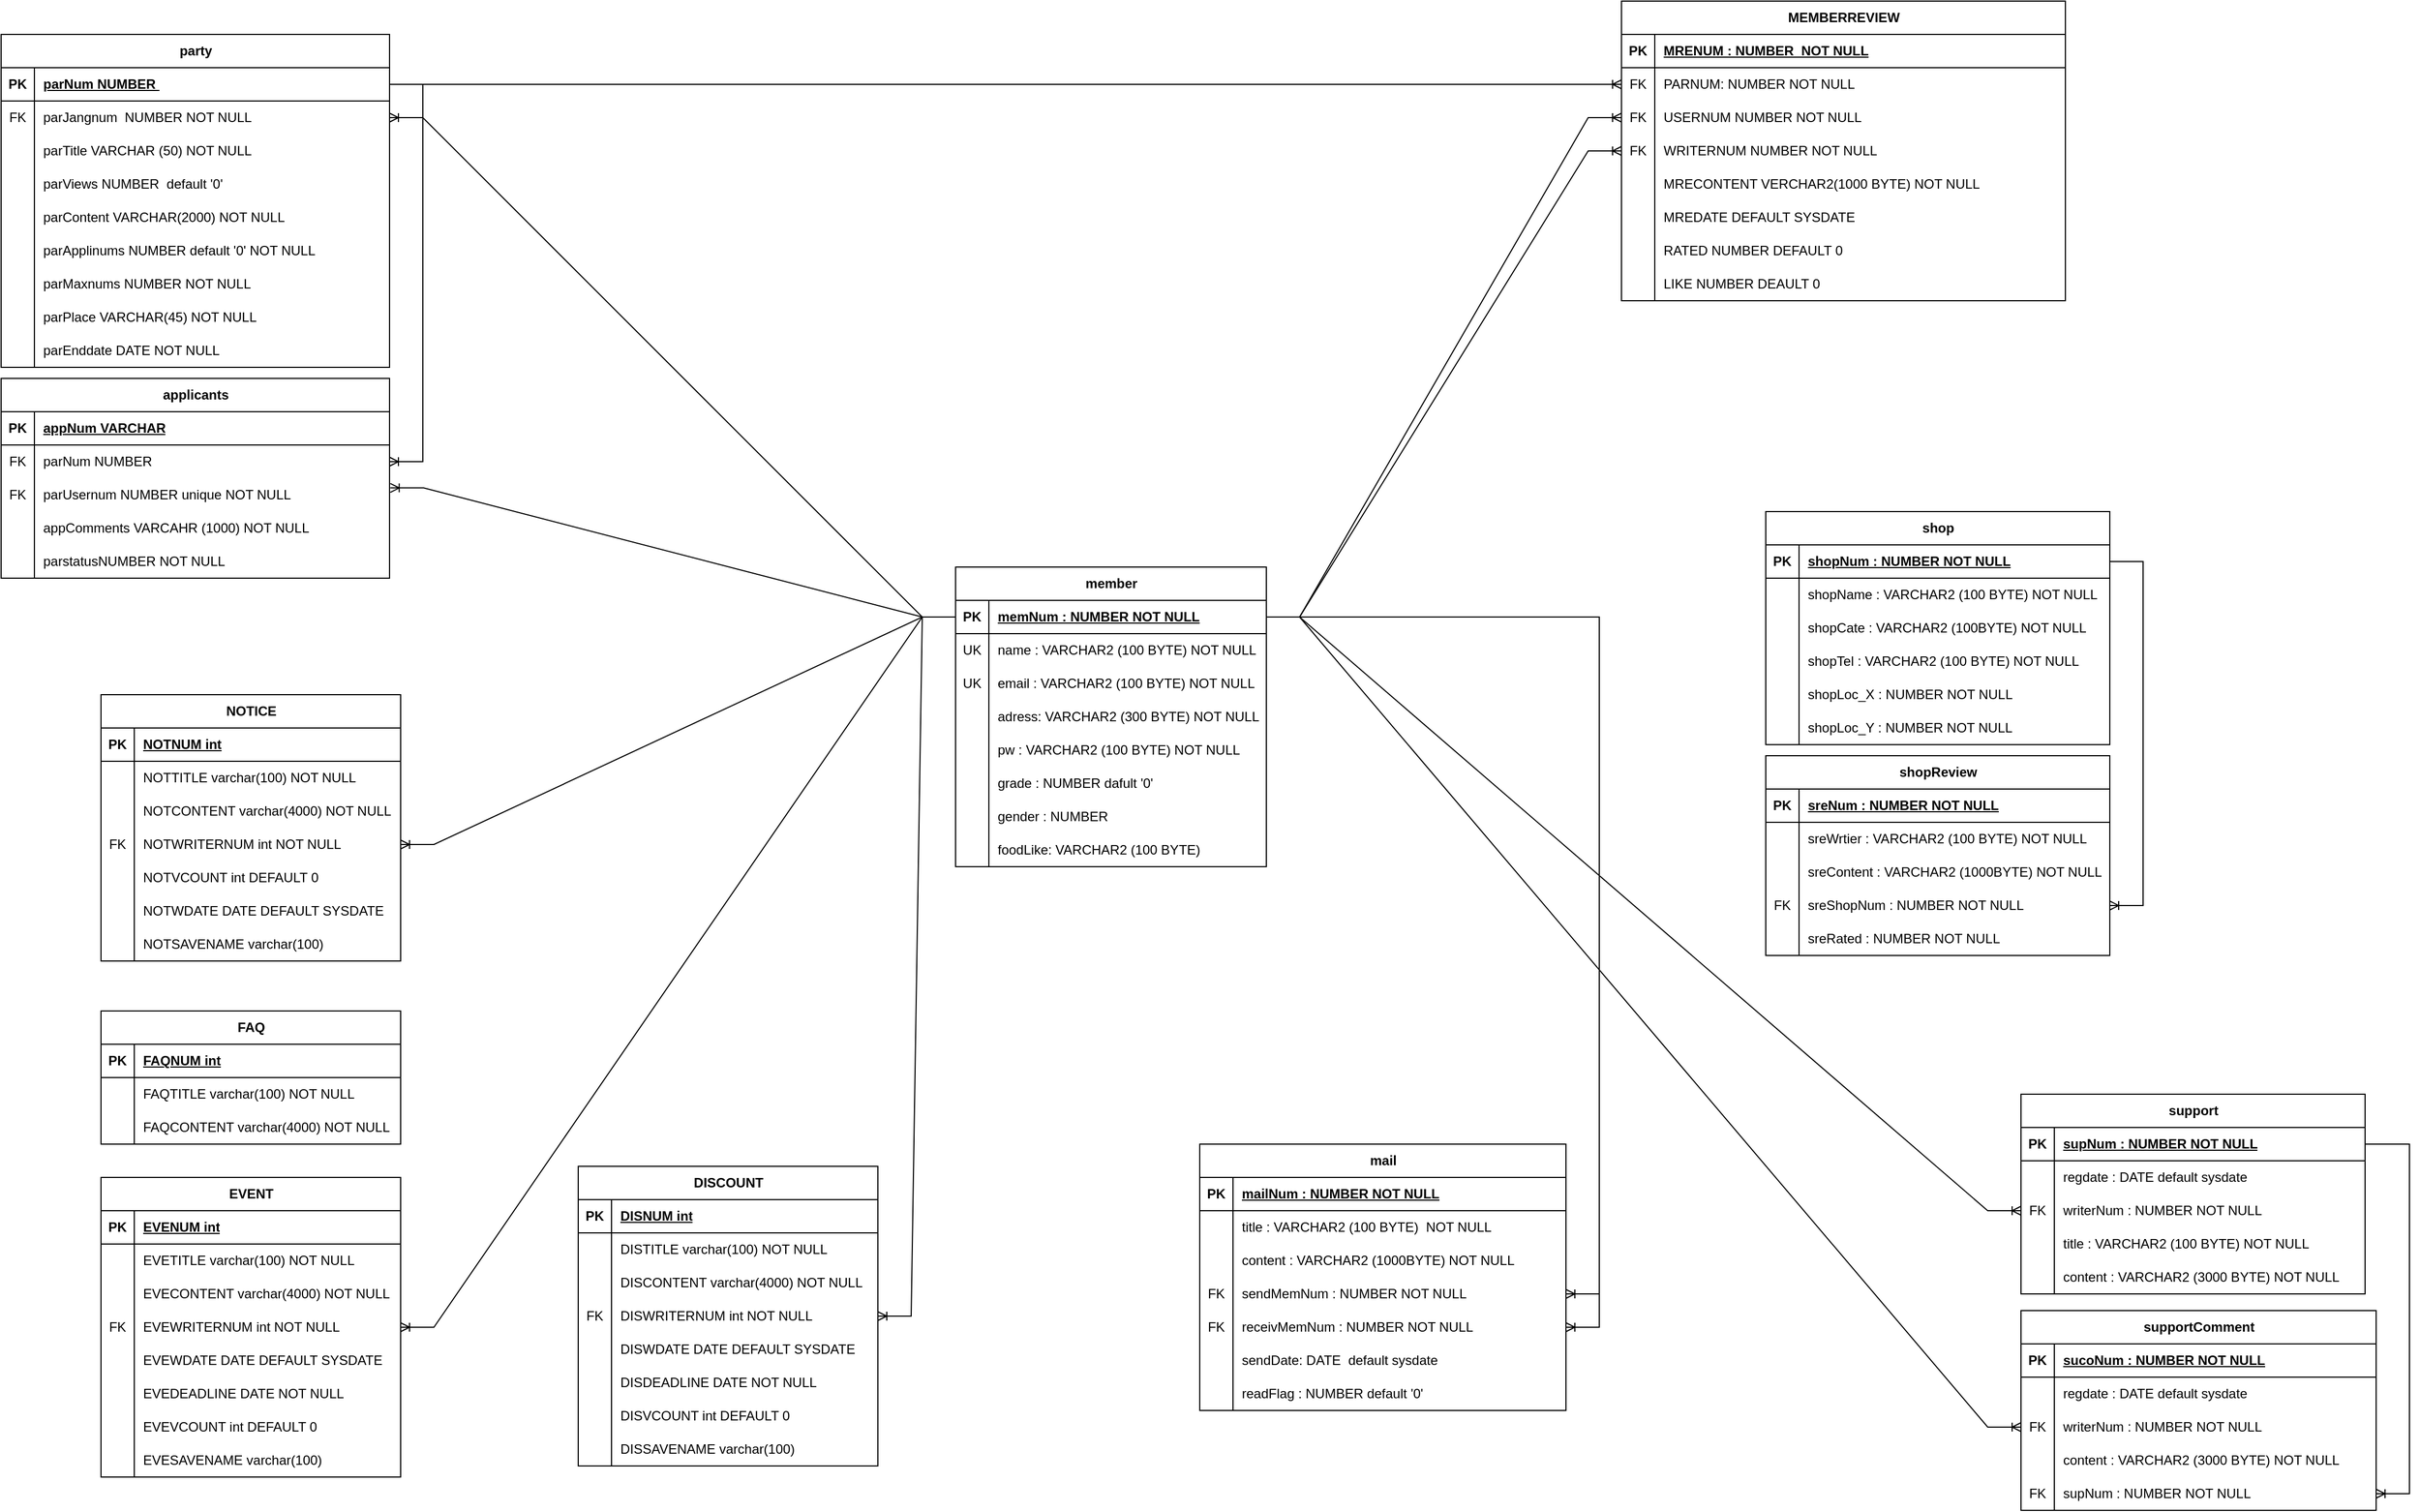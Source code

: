 <mxfile version="21.5.0" type="github">
  <diagram id="R2lEEEUBdFMjLlhIrx00" name="Page-1">
    <mxGraphModel dx="2280" dy="1913" grid="1" gridSize="10" guides="1" tooltips="1" connect="1" arrows="1" fold="1" page="1" pageScale="1" pageWidth="850" pageHeight="1100" math="0" shadow="0" extFonts="Permanent Marker^https://fonts.googleapis.com/css?family=Permanent+Marker">
      <root>
        <mxCell id="0" />
        <mxCell id="1" parent="0" />
        <mxCell id="Jiqfm7sPIN8Wezwvwsr_-83" value="mail" style="shape=table;startSize=30;container=1;collapsible=1;childLayout=tableLayout;fixedRows=1;rowLines=0;fontStyle=1;align=center;resizeLast=1;html=1;" parent="1" vertex="1">
          <mxGeometry x="590" y="430" width="330" height="240" as="geometry" />
        </mxCell>
        <mxCell id="Jiqfm7sPIN8Wezwvwsr_-84" value="" style="shape=tableRow;horizontal=0;startSize=0;swimlaneHead=0;swimlaneBody=0;fillColor=none;collapsible=0;dropTarget=0;points=[[0,0.5],[1,0.5]];portConstraint=eastwest;top=0;left=0;right=0;bottom=1;" parent="Jiqfm7sPIN8Wezwvwsr_-83" vertex="1">
          <mxGeometry y="30" width="330" height="30" as="geometry" />
        </mxCell>
        <mxCell id="Jiqfm7sPIN8Wezwvwsr_-85" value="PK" style="shape=partialRectangle;connectable=0;fillColor=none;top=0;left=0;bottom=0;right=0;fontStyle=1;overflow=hidden;whiteSpace=wrap;html=1;" parent="Jiqfm7sPIN8Wezwvwsr_-84" vertex="1">
          <mxGeometry width="30" height="30" as="geometry">
            <mxRectangle width="30" height="30" as="alternateBounds" />
          </mxGeometry>
        </mxCell>
        <mxCell id="Jiqfm7sPIN8Wezwvwsr_-86" value="mailNum : NUMBER NOT NULL" style="shape=partialRectangle;connectable=0;fillColor=none;top=0;left=0;bottom=0;right=0;align=left;spacingLeft=6;fontStyle=5;overflow=hidden;whiteSpace=wrap;html=1;" parent="Jiqfm7sPIN8Wezwvwsr_-84" vertex="1">
          <mxGeometry x="30" width="300" height="30" as="geometry">
            <mxRectangle width="300" height="30" as="alternateBounds" />
          </mxGeometry>
        </mxCell>
        <mxCell id="Jiqfm7sPIN8Wezwvwsr_-87" value="" style="shape=tableRow;horizontal=0;startSize=0;swimlaneHead=0;swimlaneBody=0;fillColor=none;collapsible=0;dropTarget=0;points=[[0,0.5],[1,0.5]];portConstraint=eastwest;top=0;left=0;right=0;bottom=0;" parent="Jiqfm7sPIN8Wezwvwsr_-83" vertex="1">
          <mxGeometry y="60" width="330" height="30" as="geometry" />
        </mxCell>
        <mxCell id="Jiqfm7sPIN8Wezwvwsr_-88" value="" style="shape=partialRectangle;connectable=0;fillColor=none;top=0;left=0;bottom=0;right=0;editable=1;overflow=hidden;whiteSpace=wrap;html=1;" parent="Jiqfm7sPIN8Wezwvwsr_-87" vertex="1">
          <mxGeometry width="30" height="30" as="geometry">
            <mxRectangle width="30" height="30" as="alternateBounds" />
          </mxGeometry>
        </mxCell>
        <mxCell id="Jiqfm7sPIN8Wezwvwsr_-89" value="title : VARCHAR2 (100 BYTE)&amp;nbsp;&amp;nbsp;NOT NULL" style="shape=partialRectangle;connectable=0;fillColor=none;top=0;left=0;bottom=0;right=0;align=left;spacingLeft=6;overflow=hidden;whiteSpace=wrap;html=1;" parent="Jiqfm7sPIN8Wezwvwsr_-87" vertex="1">
          <mxGeometry x="30" width="300" height="30" as="geometry">
            <mxRectangle width="300" height="30" as="alternateBounds" />
          </mxGeometry>
        </mxCell>
        <mxCell id="Jiqfm7sPIN8Wezwvwsr_-90" value="" style="shape=tableRow;horizontal=0;startSize=0;swimlaneHead=0;swimlaneBody=0;fillColor=none;collapsible=0;dropTarget=0;points=[[0,0.5],[1,0.5]];portConstraint=eastwest;top=0;left=0;right=0;bottom=0;" parent="Jiqfm7sPIN8Wezwvwsr_-83" vertex="1">
          <mxGeometry y="90" width="330" height="30" as="geometry" />
        </mxCell>
        <mxCell id="Jiqfm7sPIN8Wezwvwsr_-91" value="" style="shape=partialRectangle;connectable=0;fillColor=none;top=0;left=0;bottom=0;right=0;editable=1;overflow=hidden;whiteSpace=wrap;html=1;" parent="Jiqfm7sPIN8Wezwvwsr_-90" vertex="1">
          <mxGeometry width="30" height="30" as="geometry">
            <mxRectangle width="30" height="30" as="alternateBounds" />
          </mxGeometry>
        </mxCell>
        <mxCell id="Jiqfm7sPIN8Wezwvwsr_-92" value="content : VARCHAR2 (1000BYTE)&amp;nbsp;NOT NULL" style="shape=partialRectangle;connectable=0;fillColor=none;top=0;left=0;bottom=0;right=0;align=left;spacingLeft=6;overflow=hidden;whiteSpace=wrap;html=1;" parent="Jiqfm7sPIN8Wezwvwsr_-90" vertex="1">
          <mxGeometry x="30" width="300" height="30" as="geometry">
            <mxRectangle width="300" height="30" as="alternateBounds" />
          </mxGeometry>
        </mxCell>
        <mxCell id="Jiqfm7sPIN8Wezwvwsr_-93" value="" style="shape=tableRow;horizontal=0;startSize=0;swimlaneHead=0;swimlaneBody=0;fillColor=none;collapsible=0;dropTarget=0;points=[[0,0.5],[1,0.5]];portConstraint=eastwest;top=0;left=0;right=0;bottom=0;" parent="Jiqfm7sPIN8Wezwvwsr_-83" vertex="1">
          <mxGeometry y="120" width="330" height="30" as="geometry" />
        </mxCell>
        <mxCell id="Jiqfm7sPIN8Wezwvwsr_-94" value="FK" style="shape=partialRectangle;connectable=0;fillColor=none;top=0;left=0;bottom=0;right=0;editable=1;overflow=hidden;whiteSpace=wrap;html=1;" parent="Jiqfm7sPIN8Wezwvwsr_-93" vertex="1">
          <mxGeometry width="30" height="30" as="geometry">
            <mxRectangle width="30" height="30" as="alternateBounds" />
          </mxGeometry>
        </mxCell>
        <mxCell id="Jiqfm7sPIN8Wezwvwsr_-95" value="sendMemNum : NUMBER&amp;nbsp;NOT NULL" style="shape=partialRectangle;connectable=0;fillColor=none;top=0;left=0;bottom=0;right=0;align=left;spacingLeft=6;overflow=hidden;whiteSpace=wrap;html=1;" parent="Jiqfm7sPIN8Wezwvwsr_-93" vertex="1">
          <mxGeometry x="30" width="300" height="30" as="geometry">
            <mxRectangle width="300" height="30" as="alternateBounds" />
          </mxGeometry>
        </mxCell>
        <mxCell id="Jiqfm7sPIN8Wezwvwsr_-132" style="shape=tableRow;horizontal=0;startSize=0;swimlaneHead=0;swimlaneBody=0;fillColor=none;collapsible=0;dropTarget=0;points=[[0,0.5],[1,0.5]];portConstraint=eastwest;top=0;left=0;right=0;bottom=0;" parent="Jiqfm7sPIN8Wezwvwsr_-83" vertex="1">
          <mxGeometry y="150" width="330" height="30" as="geometry" />
        </mxCell>
        <mxCell id="Jiqfm7sPIN8Wezwvwsr_-133" value="FK" style="shape=partialRectangle;connectable=0;fillColor=none;top=0;left=0;bottom=0;right=0;editable=1;overflow=hidden;whiteSpace=wrap;html=1;" parent="Jiqfm7sPIN8Wezwvwsr_-132" vertex="1">
          <mxGeometry width="30" height="30" as="geometry">
            <mxRectangle width="30" height="30" as="alternateBounds" />
          </mxGeometry>
        </mxCell>
        <mxCell id="Jiqfm7sPIN8Wezwvwsr_-134" value="receivMemNum : NUMBER&amp;nbsp;NOT NULL" style="shape=partialRectangle;connectable=0;fillColor=none;top=0;left=0;bottom=0;right=0;align=left;spacingLeft=6;overflow=hidden;whiteSpace=wrap;html=1;" parent="Jiqfm7sPIN8Wezwvwsr_-132" vertex="1">
          <mxGeometry x="30" width="300" height="30" as="geometry">
            <mxRectangle width="300" height="30" as="alternateBounds" />
          </mxGeometry>
        </mxCell>
        <mxCell id="Jiqfm7sPIN8Wezwvwsr_-138" style="shape=tableRow;horizontal=0;startSize=0;swimlaneHead=0;swimlaneBody=0;fillColor=none;collapsible=0;dropTarget=0;points=[[0,0.5],[1,0.5]];portConstraint=eastwest;top=0;left=0;right=0;bottom=0;" parent="Jiqfm7sPIN8Wezwvwsr_-83" vertex="1">
          <mxGeometry y="180" width="330" height="30" as="geometry" />
        </mxCell>
        <mxCell id="Jiqfm7sPIN8Wezwvwsr_-139" style="shape=partialRectangle;connectable=0;fillColor=none;top=0;left=0;bottom=0;right=0;editable=1;overflow=hidden;whiteSpace=wrap;html=1;" parent="Jiqfm7sPIN8Wezwvwsr_-138" vertex="1">
          <mxGeometry width="30" height="30" as="geometry">
            <mxRectangle width="30" height="30" as="alternateBounds" />
          </mxGeometry>
        </mxCell>
        <mxCell id="Jiqfm7sPIN8Wezwvwsr_-140" value="sendDate: DATE&amp;nbsp;&amp;nbsp;default sysdate" style="shape=partialRectangle;connectable=0;fillColor=none;top=0;left=0;bottom=0;right=0;align=left;spacingLeft=6;overflow=hidden;whiteSpace=wrap;html=1;" parent="Jiqfm7sPIN8Wezwvwsr_-138" vertex="1">
          <mxGeometry x="30" width="300" height="30" as="geometry">
            <mxRectangle width="300" height="30" as="alternateBounds" />
          </mxGeometry>
        </mxCell>
        <mxCell id="Jiqfm7sPIN8Wezwvwsr_-141" style="shape=tableRow;horizontal=0;startSize=0;swimlaneHead=0;swimlaneBody=0;fillColor=none;collapsible=0;dropTarget=0;points=[[0,0.5],[1,0.5]];portConstraint=eastwest;top=0;left=0;right=0;bottom=0;" parent="Jiqfm7sPIN8Wezwvwsr_-83" vertex="1">
          <mxGeometry y="210" width="330" height="30" as="geometry" />
        </mxCell>
        <mxCell id="Jiqfm7sPIN8Wezwvwsr_-142" style="shape=partialRectangle;connectable=0;fillColor=none;top=0;left=0;bottom=0;right=0;editable=1;overflow=hidden;whiteSpace=wrap;html=1;" parent="Jiqfm7sPIN8Wezwvwsr_-141" vertex="1">
          <mxGeometry width="30" height="30" as="geometry">
            <mxRectangle width="30" height="30" as="alternateBounds" />
          </mxGeometry>
        </mxCell>
        <mxCell id="Jiqfm7sPIN8Wezwvwsr_-143" value="readFlag : NUMBER default &#39;0&#39;" style="shape=partialRectangle;connectable=0;fillColor=none;top=0;left=0;bottom=0;right=0;align=left;spacingLeft=6;overflow=hidden;whiteSpace=wrap;html=1;" parent="Jiqfm7sPIN8Wezwvwsr_-141" vertex="1">
          <mxGeometry x="30" width="300" height="30" as="geometry">
            <mxRectangle width="300" height="30" as="alternateBounds" />
          </mxGeometry>
        </mxCell>
        <mxCell id="Jiqfm7sPIN8Wezwvwsr_-106" value="" style="shape=partialRectangle;connectable=0;fillColor=none;top=0;left=0;bottom=0;right=0;editable=1;overflow=hidden;whiteSpace=wrap;html=1;" parent="1" vertex="1">
          <mxGeometry x="760" y="640" width="30" height="30" as="geometry">
            <mxRectangle width="30" height="30" as="alternateBounds" />
          </mxGeometry>
        </mxCell>
        <mxCell id="RzTzbywl-65EzMAlo9h3-1" value="NOTICE" style="shape=table;startSize=30;container=1;collapsible=1;childLayout=tableLayout;fixedRows=1;rowLines=0;fontStyle=1;align=center;resizeLast=1;html=1;" parent="1" vertex="1">
          <mxGeometry x="-400" y="25" width="270" height="240" as="geometry" />
        </mxCell>
        <mxCell id="RzTzbywl-65EzMAlo9h3-2" value="" style="shape=tableRow;horizontal=0;startSize=0;swimlaneHead=0;swimlaneBody=0;fillColor=none;collapsible=0;dropTarget=0;points=[[0,0.5],[1,0.5]];portConstraint=eastwest;top=0;left=0;right=0;bottom=1;" parent="RzTzbywl-65EzMAlo9h3-1" vertex="1">
          <mxGeometry y="30" width="270" height="30" as="geometry" />
        </mxCell>
        <mxCell id="RzTzbywl-65EzMAlo9h3-3" value="PK" style="shape=partialRectangle;connectable=0;fillColor=none;top=0;left=0;bottom=0;right=0;fontStyle=1;overflow=hidden;whiteSpace=wrap;html=1;" parent="RzTzbywl-65EzMAlo9h3-2" vertex="1">
          <mxGeometry width="30" height="30" as="geometry">
            <mxRectangle width="30" height="30" as="alternateBounds" />
          </mxGeometry>
        </mxCell>
        <mxCell id="RzTzbywl-65EzMAlo9h3-4" value="NOTNUM int" style="shape=partialRectangle;connectable=0;fillColor=none;top=0;left=0;bottom=0;right=0;align=left;spacingLeft=6;fontStyle=5;overflow=hidden;whiteSpace=wrap;html=1;" parent="RzTzbywl-65EzMAlo9h3-2" vertex="1">
          <mxGeometry x="30" width="240" height="30" as="geometry">
            <mxRectangle width="240" height="30" as="alternateBounds" />
          </mxGeometry>
        </mxCell>
        <mxCell id="RzTzbywl-65EzMAlo9h3-5" value="" style="shape=tableRow;horizontal=0;startSize=0;swimlaneHead=0;swimlaneBody=0;fillColor=none;collapsible=0;dropTarget=0;points=[[0,0.5],[1,0.5]];portConstraint=eastwest;top=0;left=0;right=0;bottom=0;" parent="RzTzbywl-65EzMAlo9h3-1" vertex="1">
          <mxGeometry y="60" width="270" height="30" as="geometry" />
        </mxCell>
        <mxCell id="RzTzbywl-65EzMAlo9h3-6" value="" style="shape=partialRectangle;connectable=0;fillColor=none;top=0;left=0;bottom=0;right=0;editable=1;overflow=hidden;whiteSpace=wrap;html=1;" parent="RzTzbywl-65EzMAlo9h3-5" vertex="1">
          <mxGeometry width="30" height="30" as="geometry">
            <mxRectangle width="30" height="30" as="alternateBounds" />
          </mxGeometry>
        </mxCell>
        <mxCell id="RzTzbywl-65EzMAlo9h3-7" value="NOTTITLE varchar(100) NOT NULL" style="shape=partialRectangle;connectable=0;fillColor=none;top=0;left=0;bottom=0;right=0;align=left;spacingLeft=6;overflow=hidden;whiteSpace=wrap;html=1;" parent="RzTzbywl-65EzMAlo9h3-5" vertex="1">
          <mxGeometry x="30" width="240" height="30" as="geometry">
            <mxRectangle width="240" height="30" as="alternateBounds" />
          </mxGeometry>
        </mxCell>
        <mxCell id="RzTzbywl-65EzMAlo9h3-8" value="" style="shape=tableRow;horizontal=0;startSize=0;swimlaneHead=0;swimlaneBody=0;fillColor=none;collapsible=0;dropTarget=0;points=[[0,0.5],[1,0.5]];portConstraint=eastwest;top=0;left=0;right=0;bottom=0;" parent="RzTzbywl-65EzMAlo9h3-1" vertex="1">
          <mxGeometry y="90" width="270" height="30" as="geometry" />
        </mxCell>
        <mxCell id="RzTzbywl-65EzMAlo9h3-9" value="" style="shape=partialRectangle;connectable=0;fillColor=none;top=0;left=0;bottom=0;right=0;editable=1;overflow=hidden;whiteSpace=wrap;html=1;" parent="RzTzbywl-65EzMAlo9h3-8" vertex="1">
          <mxGeometry width="30" height="30" as="geometry">
            <mxRectangle width="30" height="30" as="alternateBounds" />
          </mxGeometry>
        </mxCell>
        <mxCell id="RzTzbywl-65EzMAlo9h3-10" value="NOTCONTENT varchar(4000) NOT NULL" style="shape=partialRectangle;connectable=0;fillColor=none;top=0;left=0;bottom=0;right=0;align=left;spacingLeft=6;overflow=hidden;whiteSpace=wrap;html=1;" parent="RzTzbywl-65EzMAlo9h3-8" vertex="1">
          <mxGeometry x="30" width="240" height="30" as="geometry">
            <mxRectangle width="240" height="30" as="alternateBounds" />
          </mxGeometry>
        </mxCell>
        <mxCell id="RzTzbywl-65EzMAlo9h3-11" value="" style="shape=tableRow;horizontal=0;startSize=0;swimlaneHead=0;swimlaneBody=0;fillColor=none;collapsible=0;dropTarget=0;points=[[0,0.5],[1,0.5]];portConstraint=eastwest;top=0;left=0;right=0;bottom=0;" parent="RzTzbywl-65EzMAlo9h3-1" vertex="1">
          <mxGeometry y="120" width="270" height="30" as="geometry" />
        </mxCell>
        <mxCell id="RzTzbywl-65EzMAlo9h3-12" value="FK" style="shape=partialRectangle;connectable=0;fillColor=none;top=0;left=0;bottom=0;right=0;editable=1;overflow=hidden;whiteSpace=wrap;html=1;" parent="RzTzbywl-65EzMAlo9h3-11" vertex="1">
          <mxGeometry width="30" height="30" as="geometry">
            <mxRectangle width="30" height="30" as="alternateBounds" />
          </mxGeometry>
        </mxCell>
        <mxCell id="RzTzbywl-65EzMAlo9h3-13" value="NOTWRITERNUM int NOT NULL" style="shape=partialRectangle;connectable=0;fillColor=none;top=0;left=0;bottom=0;right=0;align=left;spacingLeft=6;overflow=hidden;whiteSpace=wrap;html=1;" parent="RzTzbywl-65EzMAlo9h3-11" vertex="1">
          <mxGeometry x="30" width="240" height="30" as="geometry">
            <mxRectangle width="240" height="30" as="alternateBounds" />
          </mxGeometry>
        </mxCell>
        <mxCell id="RzTzbywl-65EzMAlo9h3-101" style="shape=tableRow;horizontal=0;startSize=0;swimlaneHead=0;swimlaneBody=0;fillColor=none;collapsible=0;dropTarget=0;points=[[0,0.5],[1,0.5]];portConstraint=eastwest;top=0;left=0;right=0;bottom=0;" parent="RzTzbywl-65EzMAlo9h3-1" vertex="1">
          <mxGeometry y="150" width="270" height="30" as="geometry" />
        </mxCell>
        <mxCell id="RzTzbywl-65EzMAlo9h3-102" style="shape=partialRectangle;connectable=0;fillColor=none;top=0;left=0;bottom=0;right=0;editable=1;overflow=hidden;whiteSpace=wrap;html=1;" parent="RzTzbywl-65EzMAlo9h3-101" vertex="1">
          <mxGeometry width="30" height="30" as="geometry">
            <mxRectangle width="30" height="30" as="alternateBounds" />
          </mxGeometry>
        </mxCell>
        <mxCell id="RzTzbywl-65EzMAlo9h3-103" value="NOTVCOUNT int DEFAULT 0" style="shape=partialRectangle;connectable=0;fillColor=none;top=0;left=0;bottom=0;right=0;align=left;spacingLeft=6;overflow=hidden;whiteSpace=wrap;html=1;" parent="RzTzbywl-65EzMAlo9h3-101" vertex="1">
          <mxGeometry x="30" width="240" height="30" as="geometry">
            <mxRectangle width="240" height="30" as="alternateBounds" />
          </mxGeometry>
        </mxCell>
        <mxCell id="RzTzbywl-65EzMAlo9h3-104" style="shape=tableRow;horizontal=0;startSize=0;swimlaneHead=0;swimlaneBody=0;fillColor=none;collapsible=0;dropTarget=0;points=[[0,0.5],[1,0.5]];portConstraint=eastwest;top=0;left=0;right=0;bottom=0;" parent="RzTzbywl-65EzMAlo9h3-1" vertex="1">
          <mxGeometry y="180" width="270" height="30" as="geometry" />
        </mxCell>
        <mxCell id="RzTzbywl-65EzMAlo9h3-105" style="shape=partialRectangle;connectable=0;fillColor=none;top=0;left=0;bottom=0;right=0;editable=1;overflow=hidden;whiteSpace=wrap;html=1;" parent="RzTzbywl-65EzMAlo9h3-104" vertex="1">
          <mxGeometry width="30" height="30" as="geometry">
            <mxRectangle width="30" height="30" as="alternateBounds" />
          </mxGeometry>
        </mxCell>
        <mxCell id="RzTzbywl-65EzMAlo9h3-106" value="NOTWDATE DATE DEFAULT SYSDATE" style="shape=partialRectangle;connectable=0;fillColor=none;top=0;left=0;bottom=0;right=0;align=left;spacingLeft=6;overflow=hidden;whiteSpace=wrap;html=1;" parent="RzTzbywl-65EzMAlo9h3-104" vertex="1">
          <mxGeometry x="30" width="240" height="30" as="geometry">
            <mxRectangle width="240" height="30" as="alternateBounds" />
          </mxGeometry>
        </mxCell>
        <mxCell id="RzTzbywl-65EzMAlo9h3-107" style="shape=tableRow;horizontal=0;startSize=0;swimlaneHead=0;swimlaneBody=0;fillColor=none;collapsible=0;dropTarget=0;points=[[0,0.5],[1,0.5]];portConstraint=eastwest;top=0;left=0;right=0;bottom=0;" parent="RzTzbywl-65EzMAlo9h3-1" vertex="1">
          <mxGeometry y="210" width="270" height="30" as="geometry" />
        </mxCell>
        <mxCell id="RzTzbywl-65EzMAlo9h3-108" style="shape=partialRectangle;connectable=0;fillColor=none;top=0;left=0;bottom=0;right=0;editable=1;overflow=hidden;whiteSpace=wrap;html=1;" parent="RzTzbywl-65EzMAlo9h3-107" vertex="1">
          <mxGeometry width="30" height="30" as="geometry">
            <mxRectangle width="30" height="30" as="alternateBounds" />
          </mxGeometry>
        </mxCell>
        <mxCell id="RzTzbywl-65EzMAlo9h3-109" value="NOTSAVENAME varchar(100)" style="shape=partialRectangle;connectable=0;fillColor=none;top=0;left=0;bottom=0;right=0;align=left;spacingLeft=6;overflow=hidden;whiteSpace=wrap;html=1;" parent="RzTzbywl-65EzMAlo9h3-107" vertex="1">
          <mxGeometry x="30" width="240" height="30" as="geometry">
            <mxRectangle width="240" height="30" as="alternateBounds" />
          </mxGeometry>
        </mxCell>
        <mxCell id="Jiqfm7sPIN8Wezwvwsr_-114" value="" style="shape=tableRow;horizontal=0;startSize=0;swimlaneHead=0;swimlaneBody=0;fillColor=none;collapsible=0;dropTarget=0;points=[[0,0.5],[1,0.5]];portConstraint=eastwest;top=0;left=0;right=0;bottom=0;" parent="1" vertex="1">
          <mxGeometry x="730" y="640" width="200" height="30" as="geometry" />
        </mxCell>
        <mxCell id="RzTzbywl-65EzMAlo9h3-14" value="" style="shape=tableRow;horizontal=0;startSize=0;swimlaneHead=0;swimlaneBody=0;fillColor=none;collapsible=0;dropTarget=0;points=[[0,0.5],[1,0.5]];portConstraint=eastwest;top=0;left=0;right=0;bottom=0;" parent="1" vertex="1">
          <mxGeometry x="-290" y="180" width="120" height="30" as="geometry" />
        </mxCell>
        <mxCell id="RzTzbywl-65EzMAlo9h3-15" value="" style="shape=partialRectangle;connectable=0;fillColor=none;top=0;left=0;bottom=0;right=0;editable=1;overflow=hidden;whiteSpace=wrap;html=1;" parent="RzTzbywl-65EzMAlo9h3-14" vertex="1">
          <mxGeometry width="30" height="30" as="geometry">
            <mxRectangle width="30" height="30" as="alternateBounds" />
          </mxGeometry>
        </mxCell>
        <mxCell id="Jiqfm7sPIN8Wezwvwsr_-144" value="member" style="shape=table;startSize=30;container=1;collapsible=1;childLayout=tableLayout;fixedRows=1;rowLines=0;fontStyle=1;align=center;resizeLast=1;html=1;" parent="1" vertex="1">
          <mxGeometry x="370" y="-90" width="280" height="270" as="geometry" />
        </mxCell>
        <mxCell id="Jiqfm7sPIN8Wezwvwsr_-145" value="" style="shape=tableRow;horizontal=0;startSize=0;swimlaneHead=0;swimlaneBody=0;fillColor=none;collapsible=0;dropTarget=0;points=[[0,0.5],[1,0.5]];portConstraint=eastwest;top=0;left=0;right=0;bottom=1;" parent="Jiqfm7sPIN8Wezwvwsr_-144" vertex="1">
          <mxGeometry y="30" width="280" height="30" as="geometry" />
        </mxCell>
        <mxCell id="Jiqfm7sPIN8Wezwvwsr_-146" value="PK" style="shape=partialRectangle;connectable=0;fillColor=none;top=0;left=0;bottom=0;right=0;fontStyle=1;overflow=hidden;whiteSpace=wrap;html=1;" parent="Jiqfm7sPIN8Wezwvwsr_-145" vertex="1">
          <mxGeometry width="30" height="30" as="geometry">
            <mxRectangle width="30" height="30" as="alternateBounds" />
          </mxGeometry>
        </mxCell>
        <mxCell id="Jiqfm7sPIN8Wezwvwsr_-147" value="memNum :&amp;nbsp;NUMBER&amp;nbsp;NOT NULL" style="shape=partialRectangle;connectable=0;fillColor=none;top=0;left=0;bottom=0;right=0;align=left;spacingLeft=6;fontStyle=5;overflow=hidden;whiteSpace=wrap;html=1;" parent="Jiqfm7sPIN8Wezwvwsr_-145" vertex="1">
          <mxGeometry x="30" width="250" height="30" as="geometry">
            <mxRectangle width="250" height="30" as="alternateBounds" />
          </mxGeometry>
        </mxCell>
        <mxCell id="Jiqfm7sPIN8Wezwvwsr_-148" value="" style="shape=tableRow;horizontal=0;startSize=0;swimlaneHead=0;swimlaneBody=0;fillColor=none;collapsible=0;dropTarget=0;points=[[0,0.5],[1,0.5]];portConstraint=eastwest;top=0;left=0;right=0;bottom=0;" parent="Jiqfm7sPIN8Wezwvwsr_-144" vertex="1">
          <mxGeometry y="60" width="280" height="30" as="geometry" />
        </mxCell>
        <mxCell id="Jiqfm7sPIN8Wezwvwsr_-149" value="UK" style="shape=partialRectangle;connectable=0;fillColor=none;top=0;left=0;bottom=0;right=0;editable=1;overflow=hidden;whiteSpace=wrap;html=1;" parent="Jiqfm7sPIN8Wezwvwsr_-148" vertex="1">
          <mxGeometry width="30" height="30" as="geometry">
            <mxRectangle width="30" height="30" as="alternateBounds" />
          </mxGeometry>
        </mxCell>
        <mxCell id="Jiqfm7sPIN8Wezwvwsr_-150" value="name : VARCHAR2 (100 BYTE)&amp;nbsp;NOT NULL" style="shape=partialRectangle;connectable=0;fillColor=none;top=0;left=0;bottom=0;right=0;align=left;spacingLeft=6;overflow=hidden;whiteSpace=wrap;html=1;" parent="Jiqfm7sPIN8Wezwvwsr_-148" vertex="1">
          <mxGeometry x="30" width="250" height="30" as="geometry">
            <mxRectangle width="250" height="30" as="alternateBounds" />
          </mxGeometry>
        </mxCell>
        <mxCell id="Jiqfm7sPIN8Wezwvwsr_-151" value="" style="shape=tableRow;horizontal=0;startSize=0;swimlaneHead=0;swimlaneBody=0;fillColor=none;collapsible=0;dropTarget=0;points=[[0,0.5],[1,0.5]];portConstraint=eastwest;top=0;left=0;right=0;bottom=0;" parent="Jiqfm7sPIN8Wezwvwsr_-144" vertex="1">
          <mxGeometry y="90" width="280" height="30" as="geometry" />
        </mxCell>
        <mxCell id="Jiqfm7sPIN8Wezwvwsr_-152" value="UK" style="shape=partialRectangle;connectable=0;fillColor=none;top=0;left=0;bottom=0;right=0;editable=1;overflow=hidden;whiteSpace=wrap;html=1;" parent="Jiqfm7sPIN8Wezwvwsr_-151" vertex="1">
          <mxGeometry width="30" height="30" as="geometry">
            <mxRectangle width="30" height="30" as="alternateBounds" />
          </mxGeometry>
        </mxCell>
        <mxCell id="Jiqfm7sPIN8Wezwvwsr_-153" value="email : VARCHAR2 (100 BYTE)&amp;nbsp;NOT NULL" style="shape=partialRectangle;connectable=0;fillColor=none;top=0;left=0;bottom=0;right=0;align=left;spacingLeft=6;overflow=hidden;whiteSpace=wrap;html=1;" parent="Jiqfm7sPIN8Wezwvwsr_-151" vertex="1">
          <mxGeometry x="30" width="250" height="30" as="geometry">
            <mxRectangle width="250" height="30" as="alternateBounds" />
          </mxGeometry>
        </mxCell>
        <mxCell id="Jiqfm7sPIN8Wezwvwsr_-154" value="" style="shape=tableRow;horizontal=0;startSize=0;swimlaneHead=0;swimlaneBody=0;fillColor=none;collapsible=0;dropTarget=0;points=[[0,0.5],[1,0.5]];portConstraint=eastwest;top=0;left=0;right=0;bottom=0;" parent="Jiqfm7sPIN8Wezwvwsr_-144" vertex="1">
          <mxGeometry y="120" width="280" height="30" as="geometry" />
        </mxCell>
        <mxCell id="Jiqfm7sPIN8Wezwvwsr_-155" value="" style="shape=partialRectangle;connectable=0;fillColor=none;top=0;left=0;bottom=0;right=0;editable=1;overflow=hidden;whiteSpace=wrap;html=1;" parent="Jiqfm7sPIN8Wezwvwsr_-154" vertex="1">
          <mxGeometry width="30" height="30" as="geometry">
            <mxRectangle width="30" height="30" as="alternateBounds" />
          </mxGeometry>
        </mxCell>
        <mxCell id="Jiqfm7sPIN8Wezwvwsr_-156" value="adress: VARCHAR2 (300 BYTE)&amp;nbsp;NOT NULL" style="shape=partialRectangle;connectable=0;fillColor=none;top=0;left=0;bottom=0;right=0;align=left;spacingLeft=6;overflow=hidden;whiteSpace=wrap;html=1;" parent="Jiqfm7sPIN8Wezwvwsr_-154" vertex="1">
          <mxGeometry x="30" width="250" height="30" as="geometry">
            <mxRectangle width="250" height="30" as="alternateBounds" />
          </mxGeometry>
        </mxCell>
        <mxCell id="Jiqfm7sPIN8Wezwvwsr_-157" style="shape=tableRow;horizontal=0;startSize=0;swimlaneHead=0;swimlaneBody=0;fillColor=none;collapsible=0;dropTarget=0;points=[[0,0.5],[1,0.5]];portConstraint=eastwest;top=0;left=0;right=0;bottom=0;" parent="Jiqfm7sPIN8Wezwvwsr_-144" vertex="1">
          <mxGeometry y="150" width="280" height="30" as="geometry" />
        </mxCell>
        <mxCell id="Jiqfm7sPIN8Wezwvwsr_-158" style="shape=partialRectangle;connectable=0;fillColor=none;top=0;left=0;bottom=0;right=0;editable=1;overflow=hidden;whiteSpace=wrap;html=1;" parent="Jiqfm7sPIN8Wezwvwsr_-157" vertex="1">
          <mxGeometry width="30" height="30" as="geometry">
            <mxRectangle width="30" height="30" as="alternateBounds" />
          </mxGeometry>
        </mxCell>
        <mxCell id="Jiqfm7sPIN8Wezwvwsr_-159" value="pw : VARCHAR2 (100 BYTE)&amp;nbsp;NOT NULL" style="shape=partialRectangle;connectable=0;fillColor=none;top=0;left=0;bottom=0;right=0;align=left;spacingLeft=6;overflow=hidden;whiteSpace=wrap;html=1;" parent="Jiqfm7sPIN8Wezwvwsr_-157" vertex="1">
          <mxGeometry x="30" width="250" height="30" as="geometry">
            <mxRectangle width="250" height="30" as="alternateBounds" />
          </mxGeometry>
        </mxCell>
        <mxCell id="Jiqfm7sPIN8Wezwvwsr_-160" style="shape=tableRow;horizontal=0;startSize=0;swimlaneHead=0;swimlaneBody=0;fillColor=none;collapsible=0;dropTarget=0;points=[[0,0.5],[1,0.5]];portConstraint=eastwest;top=0;left=0;right=0;bottom=0;" parent="Jiqfm7sPIN8Wezwvwsr_-144" vertex="1">
          <mxGeometry y="180" width="280" height="30" as="geometry" />
        </mxCell>
        <mxCell id="Jiqfm7sPIN8Wezwvwsr_-161" style="shape=partialRectangle;connectable=0;fillColor=none;top=0;left=0;bottom=0;right=0;editable=1;overflow=hidden;whiteSpace=wrap;html=1;" parent="Jiqfm7sPIN8Wezwvwsr_-160" vertex="1">
          <mxGeometry width="30" height="30" as="geometry">
            <mxRectangle width="30" height="30" as="alternateBounds" />
          </mxGeometry>
        </mxCell>
        <mxCell id="Jiqfm7sPIN8Wezwvwsr_-162" value="grade : NUMBER dafult &#39;0&#39;" style="shape=partialRectangle;connectable=0;fillColor=none;top=0;left=0;bottom=0;right=0;align=left;spacingLeft=6;overflow=hidden;whiteSpace=wrap;html=1;" parent="Jiqfm7sPIN8Wezwvwsr_-160" vertex="1">
          <mxGeometry x="30" width="250" height="30" as="geometry">
            <mxRectangle width="250" height="30" as="alternateBounds" />
          </mxGeometry>
        </mxCell>
        <mxCell id="Jiqfm7sPIN8Wezwvwsr_-163" style="shape=tableRow;horizontal=0;startSize=0;swimlaneHead=0;swimlaneBody=0;fillColor=none;collapsible=0;dropTarget=0;points=[[0,0.5],[1,0.5]];portConstraint=eastwest;top=0;left=0;right=0;bottom=0;" parent="Jiqfm7sPIN8Wezwvwsr_-144" vertex="1">
          <mxGeometry y="210" width="280" height="30" as="geometry" />
        </mxCell>
        <mxCell id="Jiqfm7sPIN8Wezwvwsr_-164" style="shape=partialRectangle;connectable=0;fillColor=none;top=0;left=0;bottom=0;right=0;editable=1;overflow=hidden;whiteSpace=wrap;html=1;" parent="Jiqfm7sPIN8Wezwvwsr_-163" vertex="1">
          <mxGeometry width="30" height="30" as="geometry">
            <mxRectangle width="30" height="30" as="alternateBounds" />
          </mxGeometry>
        </mxCell>
        <mxCell id="Jiqfm7sPIN8Wezwvwsr_-165" value="gender : NUMBER" style="shape=partialRectangle;connectable=0;fillColor=none;top=0;left=0;bottom=0;right=0;align=left;spacingLeft=6;overflow=hidden;whiteSpace=wrap;html=1;" parent="Jiqfm7sPIN8Wezwvwsr_-163" vertex="1">
          <mxGeometry x="30" width="250" height="30" as="geometry">
            <mxRectangle width="250" height="30" as="alternateBounds" />
          </mxGeometry>
        </mxCell>
        <mxCell id="Jiqfm7sPIN8Wezwvwsr_-166" style="shape=tableRow;horizontal=0;startSize=0;swimlaneHead=0;swimlaneBody=0;fillColor=none;collapsible=0;dropTarget=0;points=[[0,0.5],[1,0.5]];portConstraint=eastwest;top=0;left=0;right=0;bottom=0;" parent="Jiqfm7sPIN8Wezwvwsr_-144" vertex="1">
          <mxGeometry y="240" width="280" height="30" as="geometry" />
        </mxCell>
        <mxCell id="Jiqfm7sPIN8Wezwvwsr_-167" style="shape=partialRectangle;connectable=0;fillColor=none;top=0;left=0;bottom=0;right=0;editable=1;overflow=hidden;whiteSpace=wrap;html=1;" parent="Jiqfm7sPIN8Wezwvwsr_-166" vertex="1">
          <mxGeometry width="30" height="30" as="geometry">
            <mxRectangle width="30" height="30" as="alternateBounds" />
          </mxGeometry>
        </mxCell>
        <mxCell id="Jiqfm7sPIN8Wezwvwsr_-168" value="foodLike: VARCHAR2 (100 BYTE)" style="shape=partialRectangle;connectable=0;fillColor=none;top=0;left=0;bottom=0;right=0;align=left;spacingLeft=6;overflow=hidden;whiteSpace=wrap;html=1;" parent="Jiqfm7sPIN8Wezwvwsr_-166" vertex="1">
          <mxGeometry x="30" width="250" height="30" as="geometry">
            <mxRectangle width="250" height="30" as="alternateBounds" />
          </mxGeometry>
        </mxCell>
        <mxCell id="RzTzbywl-65EzMAlo9h3-50" value="FAQ" style="shape=table;startSize=30;container=1;collapsible=1;childLayout=tableLayout;fixedRows=1;rowLines=0;fontStyle=1;align=center;resizeLast=1;html=1;" parent="1" vertex="1">
          <mxGeometry x="-400" y="310" width="270" height="120" as="geometry" />
        </mxCell>
        <mxCell id="RzTzbywl-65EzMAlo9h3-51" value="" style="shape=tableRow;horizontal=0;startSize=0;swimlaneHead=0;swimlaneBody=0;fillColor=none;collapsible=0;dropTarget=0;points=[[0,0.5],[1,0.5]];portConstraint=eastwest;top=0;left=0;right=0;bottom=1;" parent="RzTzbywl-65EzMAlo9h3-50" vertex="1">
          <mxGeometry y="30" width="270" height="30" as="geometry" />
        </mxCell>
        <mxCell id="RzTzbywl-65EzMAlo9h3-52" value="PK" style="shape=partialRectangle;connectable=0;fillColor=none;top=0;left=0;bottom=0;right=0;fontStyle=1;overflow=hidden;whiteSpace=wrap;html=1;" parent="RzTzbywl-65EzMAlo9h3-51" vertex="1">
          <mxGeometry width="30" height="30" as="geometry">
            <mxRectangle width="30" height="30" as="alternateBounds" />
          </mxGeometry>
        </mxCell>
        <mxCell id="RzTzbywl-65EzMAlo9h3-53" value="FAQNUM int" style="shape=partialRectangle;connectable=0;fillColor=none;top=0;left=0;bottom=0;right=0;align=left;spacingLeft=6;fontStyle=5;overflow=hidden;whiteSpace=wrap;html=1;" parent="RzTzbywl-65EzMAlo9h3-51" vertex="1">
          <mxGeometry x="30" width="240" height="30" as="geometry">
            <mxRectangle width="240" height="30" as="alternateBounds" />
          </mxGeometry>
        </mxCell>
        <mxCell id="RzTzbywl-65EzMAlo9h3-54" value="" style="shape=tableRow;horizontal=0;startSize=0;swimlaneHead=0;swimlaneBody=0;fillColor=none;collapsible=0;dropTarget=0;points=[[0,0.5],[1,0.5]];portConstraint=eastwest;top=0;left=0;right=0;bottom=0;" parent="RzTzbywl-65EzMAlo9h3-50" vertex="1">
          <mxGeometry y="60" width="270" height="30" as="geometry" />
        </mxCell>
        <mxCell id="RzTzbywl-65EzMAlo9h3-55" value="" style="shape=partialRectangle;connectable=0;fillColor=none;top=0;left=0;bottom=0;right=0;editable=1;overflow=hidden;whiteSpace=wrap;html=1;" parent="RzTzbywl-65EzMAlo9h3-54" vertex="1">
          <mxGeometry width="30" height="30" as="geometry">
            <mxRectangle width="30" height="30" as="alternateBounds" />
          </mxGeometry>
        </mxCell>
        <mxCell id="RzTzbywl-65EzMAlo9h3-56" value="FAQTITLE varchar(100) NOT NULL" style="shape=partialRectangle;connectable=0;fillColor=none;top=0;left=0;bottom=0;right=0;align=left;spacingLeft=6;overflow=hidden;whiteSpace=wrap;html=1;" parent="RzTzbywl-65EzMAlo9h3-54" vertex="1">
          <mxGeometry x="30" width="240" height="30" as="geometry">
            <mxRectangle width="240" height="30" as="alternateBounds" />
          </mxGeometry>
        </mxCell>
        <mxCell id="RzTzbywl-65EzMAlo9h3-57" value="" style="shape=tableRow;horizontal=0;startSize=0;swimlaneHead=0;swimlaneBody=0;fillColor=none;collapsible=0;dropTarget=0;points=[[0,0.5],[1,0.5]];portConstraint=eastwest;top=0;left=0;right=0;bottom=0;" parent="RzTzbywl-65EzMAlo9h3-50" vertex="1">
          <mxGeometry y="90" width="270" height="30" as="geometry" />
        </mxCell>
        <mxCell id="RzTzbywl-65EzMAlo9h3-58" value="" style="shape=partialRectangle;connectable=0;fillColor=none;top=0;left=0;bottom=0;right=0;editable=1;overflow=hidden;whiteSpace=wrap;html=1;" parent="RzTzbywl-65EzMAlo9h3-57" vertex="1">
          <mxGeometry width="30" height="30" as="geometry">
            <mxRectangle width="30" height="30" as="alternateBounds" />
          </mxGeometry>
        </mxCell>
        <mxCell id="RzTzbywl-65EzMAlo9h3-59" value="FAQCONTENT varchar(4000) NOT NULL" style="shape=partialRectangle;connectable=0;fillColor=none;top=0;left=0;bottom=0;right=0;align=left;spacingLeft=6;overflow=hidden;whiteSpace=wrap;html=1;" parent="RzTzbywl-65EzMAlo9h3-57" vertex="1">
          <mxGeometry x="30" width="240" height="30" as="geometry">
            <mxRectangle width="240" height="30" as="alternateBounds" />
          </mxGeometry>
        </mxCell>
        <mxCell id="Jiqfm7sPIN8Wezwvwsr_-172" value="supportComment" style="shape=table;startSize=30;container=1;collapsible=1;childLayout=tableLayout;fixedRows=1;rowLines=0;fontStyle=1;align=center;resizeLast=1;html=1;" parent="1" vertex="1">
          <mxGeometry x="1330" y="580" width="320" height="180" as="geometry" />
        </mxCell>
        <mxCell id="Jiqfm7sPIN8Wezwvwsr_-173" value="" style="shape=tableRow;horizontal=0;startSize=0;swimlaneHead=0;swimlaneBody=0;fillColor=none;collapsible=0;dropTarget=0;points=[[0,0.5],[1,0.5]];portConstraint=eastwest;top=0;left=0;right=0;bottom=1;" parent="Jiqfm7sPIN8Wezwvwsr_-172" vertex="1">
          <mxGeometry y="30" width="320" height="30" as="geometry" />
        </mxCell>
        <mxCell id="Jiqfm7sPIN8Wezwvwsr_-174" value="PK" style="shape=partialRectangle;connectable=0;fillColor=none;top=0;left=0;bottom=0;right=0;fontStyle=1;overflow=hidden;whiteSpace=wrap;html=1;" parent="Jiqfm7sPIN8Wezwvwsr_-173" vertex="1">
          <mxGeometry width="30" height="30" as="geometry">
            <mxRectangle width="30" height="30" as="alternateBounds" />
          </mxGeometry>
        </mxCell>
        <mxCell id="Jiqfm7sPIN8Wezwvwsr_-175" value="sucoNum : NUMBER&amp;nbsp;NOT NULL" style="shape=partialRectangle;connectable=0;fillColor=none;top=0;left=0;bottom=0;right=0;align=left;spacingLeft=6;fontStyle=5;overflow=hidden;whiteSpace=wrap;html=1;" parent="Jiqfm7sPIN8Wezwvwsr_-173" vertex="1">
          <mxGeometry x="30" width="290" height="30" as="geometry">
            <mxRectangle width="290" height="30" as="alternateBounds" />
          </mxGeometry>
        </mxCell>
        <mxCell id="Jiqfm7sPIN8Wezwvwsr_-176" value="" style="shape=tableRow;horizontal=0;startSize=0;swimlaneHead=0;swimlaneBody=0;fillColor=none;collapsible=0;dropTarget=0;points=[[0,0.5],[1,0.5]];portConstraint=eastwest;top=0;left=0;right=0;bottom=0;" parent="Jiqfm7sPIN8Wezwvwsr_-172" vertex="1">
          <mxGeometry y="60" width="320" height="30" as="geometry" />
        </mxCell>
        <mxCell id="Jiqfm7sPIN8Wezwvwsr_-177" value="" style="shape=partialRectangle;connectable=0;fillColor=none;top=0;left=0;bottom=0;right=0;editable=1;overflow=hidden;whiteSpace=wrap;html=1;" parent="Jiqfm7sPIN8Wezwvwsr_-176" vertex="1">
          <mxGeometry width="30" height="30" as="geometry">
            <mxRectangle width="30" height="30" as="alternateBounds" />
          </mxGeometry>
        </mxCell>
        <mxCell id="Jiqfm7sPIN8Wezwvwsr_-178" value="regdate : DATE default sysdate" style="shape=partialRectangle;connectable=0;fillColor=none;top=0;left=0;bottom=0;right=0;align=left;spacingLeft=6;overflow=hidden;whiteSpace=wrap;html=1;" parent="Jiqfm7sPIN8Wezwvwsr_-176" vertex="1">
          <mxGeometry x="30" width="290" height="30" as="geometry">
            <mxRectangle width="290" height="30" as="alternateBounds" />
          </mxGeometry>
        </mxCell>
        <mxCell id="Jiqfm7sPIN8Wezwvwsr_-179" value="" style="shape=tableRow;horizontal=0;startSize=0;swimlaneHead=0;swimlaneBody=0;fillColor=none;collapsible=0;dropTarget=0;points=[[0,0.5],[1,0.5]];portConstraint=eastwest;top=0;left=0;right=0;bottom=0;" parent="Jiqfm7sPIN8Wezwvwsr_-172" vertex="1">
          <mxGeometry y="90" width="320" height="30" as="geometry" />
        </mxCell>
        <mxCell id="Jiqfm7sPIN8Wezwvwsr_-180" value="FK" style="shape=partialRectangle;connectable=0;fillColor=none;top=0;left=0;bottom=0;right=0;editable=1;overflow=hidden;whiteSpace=wrap;html=1;" parent="Jiqfm7sPIN8Wezwvwsr_-179" vertex="1">
          <mxGeometry width="30" height="30" as="geometry">
            <mxRectangle width="30" height="30" as="alternateBounds" />
          </mxGeometry>
        </mxCell>
        <mxCell id="Jiqfm7sPIN8Wezwvwsr_-181" value="writerNum : NUMBER&amp;nbsp;NOT NULL" style="shape=partialRectangle;connectable=0;fillColor=none;top=0;left=0;bottom=0;right=0;align=left;spacingLeft=6;overflow=hidden;whiteSpace=wrap;html=1;" parent="Jiqfm7sPIN8Wezwvwsr_-179" vertex="1">
          <mxGeometry x="30" width="290" height="30" as="geometry">
            <mxRectangle width="290" height="30" as="alternateBounds" />
          </mxGeometry>
        </mxCell>
        <mxCell id="Jiqfm7sPIN8Wezwvwsr_-185" style="shape=tableRow;horizontal=0;startSize=0;swimlaneHead=0;swimlaneBody=0;fillColor=none;collapsible=0;dropTarget=0;points=[[0,0.5],[1,0.5]];portConstraint=eastwest;top=0;left=0;right=0;bottom=0;" parent="Jiqfm7sPIN8Wezwvwsr_-172" vertex="1">
          <mxGeometry y="120" width="320" height="30" as="geometry" />
        </mxCell>
        <mxCell id="Jiqfm7sPIN8Wezwvwsr_-186" style="shape=partialRectangle;connectable=0;fillColor=none;top=0;left=0;bottom=0;right=0;editable=1;overflow=hidden;whiteSpace=wrap;html=1;" parent="Jiqfm7sPIN8Wezwvwsr_-185" vertex="1">
          <mxGeometry width="30" height="30" as="geometry">
            <mxRectangle width="30" height="30" as="alternateBounds" />
          </mxGeometry>
        </mxCell>
        <mxCell id="Jiqfm7sPIN8Wezwvwsr_-187" value="content : VARCHAR2 (3000 BYTE)&amp;nbsp;NOT NULL" style="shape=partialRectangle;connectable=0;fillColor=none;top=0;left=0;bottom=0;right=0;align=left;spacingLeft=6;overflow=hidden;whiteSpace=wrap;html=1;" parent="Jiqfm7sPIN8Wezwvwsr_-185" vertex="1">
          <mxGeometry x="30" width="290" height="30" as="geometry">
            <mxRectangle width="290" height="30" as="alternateBounds" />
          </mxGeometry>
        </mxCell>
        <mxCell id="Jiqfm7sPIN8Wezwvwsr_-188" style="shape=tableRow;horizontal=0;startSize=0;swimlaneHead=0;swimlaneBody=0;fillColor=none;collapsible=0;dropTarget=0;points=[[0,0.5],[1,0.5]];portConstraint=eastwest;top=0;left=0;right=0;bottom=0;" parent="Jiqfm7sPIN8Wezwvwsr_-172" vertex="1">
          <mxGeometry y="150" width="320" height="30" as="geometry" />
        </mxCell>
        <mxCell id="Jiqfm7sPIN8Wezwvwsr_-189" value="FK" style="shape=partialRectangle;connectable=0;fillColor=none;top=0;left=0;bottom=0;right=0;editable=1;overflow=hidden;whiteSpace=wrap;html=1;" parent="Jiqfm7sPIN8Wezwvwsr_-188" vertex="1">
          <mxGeometry width="30" height="30" as="geometry">
            <mxRectangle width="30" height="30" as="alternateBounds" />
          </mxGeometry>
        </mxCell>
        <mxCell id="Jiqfm7sPIN8Wezwvwsr_-190" value="supNum : NUMBER&amp;nbsp;NOT NULL" style="shape=partialRectangle;connectable=0;fillColor=none;top=0;left=0;bottom=0;right=0;align=left;spacingLeft=6;overflow=hidden;whiteSpace=wrap;html=1;" parent="Jiqfm7sPIN8Wezwvwsr_-188" vertex="1">
          <mxGeometry x="30" width="290" height="30" as="geometry">
            <mxRectangle width="290" height="30" as="alternateBounds" />
          </mxGeometry>
        </mxCell>
        <mxCell id="RzTzbywl-65EzMAlo9h3-63" value="" style="shape=tableRow;horizontal=0;startSize=0;swimlaneHead=0;swimlaneBody=0;fillColor=none;collapsible=0;dropTarget=0;points=[[0,0.5],[1,0.5]];portConstraint=eastwest;top=0;left=0;right=0;bottom=0;" parent="1" vertex="1">
          <mxGeometry y="180" width="120" height="30" as="geometry" />
        </mxCell>
        <mxCell id="RzTzbywl-65EzMAlo9h3-64" value="" style="shape=partialRectangle;connectable=0;fillColor=none;top=0;left=0;bottom=0;right=0;editable=1;overflow=hidden;whiteSpace=wrap;html=1;" parent="RzTzbywl-65EzMAlo9h3-63" vertex="1">
          <mxGeometry width="30" height="30" as="geometry">
            <mxRectangle width="30" height="30" as="alternateBounds" />
          </mxGeometry>
        </mxCell>
        <mxCell id="Jiqfm7sPIN8Wezwvwsr_-197" value="support" style="shape=table;startSize=30;container=1;collapsible=1;childLayout=tableLayout;fixedRows=1;rowLines=0;fontStyle=1;align=center;resizeLast=1;html=1;" parent="1" vertex="1">
          <mxGeometry x="1330" y="385" width="310" height="180" as="geometry" />
        </mxCell>
        <mxCell id="Jiqfm7sPIN8Wezwvwsr_-198" value="" style="shape=tableRow;horizontal=0;startSize=0;swimlaneHead=0;swimlaneBody=0;fillColor=none;collapsible=0;dropTarget=0;points=[[0,0.5],[1,0.5]];portConstraint=eastwest;top=0;left=0;right=0;bottom=1;" parent="Jiqfm7sPIN8Wezwvwsr_-197" vertex="1">
          <mxGeometry y="30" width="310" height="30" as="geometry" />
        </mxCell>
        <mxCell id="Jiqfm7sPIN8Wezwvwsr_-199" value="PK" style="shape=partialRectangle;connectable=0;fillColor=none;top=0;left=0;bottom=0;right=0;fontStyle=1;overflow=hidden;whiteSpace=wrap;html=1;" parent="Jiqfm7sPIN8Wezwvwsr_-198" vertex="1">
          <mxGeometry width="30" height="30" as="geometry">
            <mxRectangle width="30" height="30" as="alternateBounds" />
          </mxGeometry>
        </mxCell>
        <mxCell id="Jiqfm7sPIN8Wezwvwsr_-200" value="supNum : NUMBER&amp;nbsp;NOT NULL" style="shape=partialRectangle;connectable=0;fillColor=none;top=0;left=0;bottom=0;right=0;align=left;spacingLeft=6;fontStyle=5;overflow=hidden;whiteSpace=wrap;html=1;" parent="Jiqfm7sPIN8Wezwvwsr_-198" vertex="1">
          <mxGeometry x="30" width="280" height="30" as="geometry">
            <mxRectangle width="280" height="30" as="alternateBounds" />
          </mxGeometry>
        </mxCell>
        <mxCell id="Jiqfm7sPIN8Wezwvwsr_-201" value="" style="shape=tableRow;horizontal=0;startSize=0;swimlaneHead=0;swimlaneBody=0;fillColor=none;collapsible=0;dropTarget=0;points=[[0,0.5],[1,0.5]];portConstraint=eastwest;top=0;left=0;right=0;bottom=0;" parent="Jiqfm7sPIN8Wezwvwsr_-197" vertex="1">
          <mxGeometry y="60" width="310" height="30" as="geometry" />
        </mxCell>
        <mxCell id="Jiqfm7sPIN8Wezwvwsr_-202" value="" style="shape=partialRectangle;connectable=0;fillColor=none;top=0;left=0;bottom=0;right=0;editable=1;overflow=hidden;whiteSpace=wrap;html=1;" parent="Jiqfm7sPIN8Wezwvwsr_-201" vertex="1">
          <mxGeometry width="30" height="30" as="geometry">
            <mxRectangle width="30" height="30" as="alternateBounds" />
          </mxGeometry>
        </mxCell>
        <mxCell id="Jiqfm7sPIN8Wezwvwsr_-203" value="regdate : DATE default sysdate" style="shape=partialRectangle;connectable=0;fillColor=none;top=0;left=0;bottom=0;right=0;align=left;spacingLeft=6;overflow=hidden;whiteSpace=wrap;html=1;" parent="Jiqfm7sPIN8Wezwvwsr_-201" vertex="1">
          <mxGeometry x="30" width="280" height="30" as="geometry">
            <mxRectangle width="280" height="30" as="alternateBounds" />
          </mxGeometry>
        </mxCell>
        <mxCell id="Jiqfm7sPIN8Wezwvwsr_-204" value="" style="shape=tableRow;horizontal=0;startSize=0;swimlaneHead=0;swimlaneBody=0;fillColor=none;collapsible=0;dropTarget=0;points=[[0,0.5],[1,0.5]];portConstraint=eastwest;top=0;left=0;right=0;bottom=0;" parent="Jiqfm7sPIN8Wezwvwsr_-197" vertex="1">
          <mxGeometry y="90" width="310" height="30" as="geometry" />
        </mxCell>
        <mxCell id="Jiqfm7sPIN8Wezwvwsr_-205" value="FK" style="shape=partialRectangle;connectable=0;fillColor=none;top=0;left=0;bottom=0;right=0;editable=1;overflow=hidden;whiteSpace=wrap;html=1;" parent="Jiqfm7sPIN8Wezwvwsr_-204" vertex="1">
          <mxGeometry width="30" height="30" as="geometry">
            <mxRectangle width="30" height="30" as="alternateBounds" />
          </mxGeometry>
        </mxCell>
        <mxCell id="Jiqfm7sPIN8Wezwvwsr_-206" value="writerNum : NUMBER&amp;nbsp;NOT NULL" style="shape=partialRectangle;connectable=0;fillColor=none;top=0;left=0;bottom=0;right=0;align=left;spacingLeft=6;overflow=hidden;whiteSpace=wrap;html=1;" parent="Jiqfm7sPIN8Wezwvwsr_-204" vertex="1">
          <mxGeometry x="30" width="280" height="30" as="geometry">
            <mxRectangle width="280" height="30" as="alternateBounds" />
          </mxGeometry>
        </mxCell>
        <mxCell id="Jiqfm7sPIN8Wezwvwsr_-219" style="shape=tableRow;horizontal=0;startSize=0;swimlaneHead=0;swimlaneBody=0;fillColor=none;collapsible=0;dropTarget=0;points=[[0,0.5],[1,0.5]];portConstraint=eastwest;top=0;left=0;right=0;bottom=0;" parent="Jiqfm7sPIN8Wezwvwsr_-197" vertex="1">
          <mxGeometry y="120" width="310" height="30" as="geometry" />
        </mxCell>
        <mxCell id="Jiqfm7sPIN8Wezwvwsr_-220" style="shape=partialRectangle;connectable=0;fillColor=none;top=0;left=0;bottom=0;right=0;editable=1;overflow=hidden;whiteSpace=wrap;html=1;" parent="Jiqfm7sPIN8Wezwvwsr_-219" vertex="1">
          <mxGeometry width="30" height="30" as="geometry">
            <mxRectangle width="30" height="30" as="alternateBounds" />
          </mxGeometry>
        </mxCell>
        <mxCell id="Jiqfm7sPIN8Wezwvwsr_-221" value="title : VARCHAR2 (100 BYTE)&amp;nbsp;NOT NULL" style="shape=partialRectangle;connectable=0;fillColor=none;top=0;left=0;bottom=0;right=0;align=left;spacingLeft=6;overflow=hidden;whiteSpace=wrap;html=1;" parent="Jiqfm7sPIN8Wezwvwsr_-219" vertex="1">
          <mxGeometry x="30" width="280" height="30" as="geometry">
            <mxRectangle width="280" height="30" as="alternateBounds" />
          </mxGeometry>
        </mxCell>
        <mxCell id="Jiqfm7sPIN8Wezwvwsr_-210" style="shape=tableRow;horizontal=0;startSize=0;swimlaneHead=0;swimlaneBody=0;fillColor=none;collapsible=0;dropTarget=0;points=[[0,0.5],[1,0.5]];portConstraint=eastwest;top=0;left=0;right=0;bottom=0;" parent="Jiqfm7sPIN8Wezwvwsr_-197" vertex="1">
          <mxGeometry y="150" width="310" height="30" as="geometry" />
        </mxCell>
        <mxCell id="Jiqfm7sPIN8Wezwvwsr_-211" style="shape=partialRectangle;connectable=0;fillColor=none;top=0;left=0;bottom=0;right=0;editable=1;overflow=hidden;whiteSpace=wrap;html=1;" parent="Jiqfm7sPIN8Wezwvwsr_-210" vertex="1">
          <mxGeometry width="30" height="30" as="geometry">
            <mxRectangle width="30" height="30" as="alternateBounds" />
          </mxGeometry>
        </mxCell>
        <mxCell id="Jiqfm7sPIN8Wezwvwsr_-212" value="content : VARCHAR2 (3000 BYTE)&amp;nbsp;NOT NULL" style="shape=partialRectangle;connectable=0;fillColor=none;top=0;left=0;bottom=0;right=0;align=left;spacingLeft=6;overflow=hidden;whiteSpace=wrap;html=1;" parent="Jiqfm7sPIN8Wezwvwsr_-210" vertex="1">
          <mxGeometry x="30" width="280" height="30" as="geometry">
            <mxRectangle width="280" height="30" as="alternateBounds" />
          </mxGeometry>
        </mxCell>
        <mxCell id="Jiqfm7sPIN8Wezwvwsr_-222" value="shop" style="shape=table;startSize=30;container=1;collapsible=1;childLayout=tableLayout;fixedRows=1;rowLines=0;fontStyle=1;align=center;resizeLast=1;html=1;" parent="1" vertex="1">
          <mxGeometry x="1100" y="-140" width="310" height="210" as="geometry" />
        </mxCell>
        <mxCell id="Jiqfm7sPIN8Wezwvwsr_-223" value="" style="shape=tableRow;horizontal=0;startSize=0;swimlaneHead=0;swimlaneBody=0;fillColor=none;collapsible=0;dropTarget=0;points=[[0,0.5],[1,0.5]];portConstraint=eastwest;top=0;left=0;right=0;bottom=1;" parent="Jiqfm7sPIN8Wezwvwsr_-222" vertex="1">
          <mxGeometry y="30" width="310" height="30" as="geometry" />
        </mxCell>
        <mxCell id="Jiqfm7sPIN8Wezwvwsr_-224" value="PK" style="shape=partialRectangle;connectable=0;fillColor=none;top=0;left=0;bottom=0;right=0;fontStyle=1;overflow=hidden;whiteSpace=wrap;html=1;" parent="Jiqfm7sPIN8Wezwvwsr_-223" vertex="1">
          <mxGeometry width="30" height="30" as="geometry">
            <mxRectangle width="30" height="30" as="alternateBounds" />
          </mxGeometry>
        </mxCell>
        <mxCell id="Jiqfm7sPIN8Wezwvwsr_-225" value="shopNum : NUMBER&amp;nbsp;NOT NULL" style="shape=partialRectangle;connectable=0;fillColor=none;top=0;left=0;bottom=0;right=0;align=left;spacingLeft=6;fontStyle=5;overflow=hidden;whiteSpace=wrap;html=1;" parent="Jiqfm7sPIN8Wezwvwsr_-223" vertex="1">
          <mxGeometry x="30" width="280" height="30" as="geometry">
            <mxRectangle width="280" height="30" as="alternateBounds" />
          </mxGeometry>
        </mxCell>
        <mxCell id="Jiqfm7sPIN8Wezwvwsr_-226" value="" style="shape=tableRow;horizontal=0;startSize=0;swimlaneHead=0;swimlaneBody=0;fillColor=none;collapsible=0;dropTarget=0;points=[[0,0.5],[1,0.5]];portConstraint=eastwest;top=0;left=0;right=0;bottom=0;" parent="Jiqfm7sPIN8Wezwvwsr_-222" vertex="1">
          <mxGeometry y="60" width="310" height="30" as="geometry" />
        </mxCell>
        <mxCell id="Jiqfm7sPIN8Wezwvwsr_-227" value="" style="shape=partialRectangle;connectable=0;fillColor=none;top=0;left=0;bottom=0;right=0;editable=1;overflow=hidden;whiteSpace=wrap;html=1;" parent="Jiqfm7sPIN8Wezwvwsr_-226" vertex="1">
          <mxGeometry width="30" height="30" as="geometry">
            <mxRectangle width="30" height="30" as="alternateBounds" />
          </mxGeometry>
        </mxCell>
        <mxCell id="Jiqfm7sPIN8Wezwvwsr_-228" value="shopName : VARCHAR2 (100 BYTE)&amp;nbsp;NOT NULL" style="shape=partialRectangle;connectable=0;fillColor=none;top=0;left=0;bottom=0;right=0;align=left;spacingLeft=6;overflow=hidden;whiteSpace=wrap;html=1;" parent="Jiqfm7sPIN8Wezwvwsr_-226" vertex="1">
          <mxGeometry x="30" width="280" height="30" as="geometry">
            <mxRectangle width="280" height="30" as="alternateBounds" />
          </mxGeometry>
        </mxCell>
        <mxCell id="Jiqfm7sPIN8Wezwvwsr_-229" value="" style="shape=tableRow;horizontal=0;startSize=0;swimlaneHead=0;swimlaneBody=0;fillColor=none;collapsible=0;dropTarget=0;points=[[0,0.5],[1,0.5]];portConstraint=eastwest;top=0;left=0;right=0;bottom=0;" parent="Jiqfm7sPIN8Wezwvwsr_-222" vertex="1">
          <mxGeometry y="90" width="310" height="30" as="geometry" />
        </mxCell>
        <mxCell id="Jiqfm7sPIN8Wezwvwsr_-230" value="" style="shape=partialRectangle;connectable=0;fillColor=none;top=0;left=0;bottom=0;right=0;editable=1;overflow=hidden;whiteSpace=wrap;html=1;" parent="Jiqfm7sPIN8Wezwvwsr_-229" vertex="1">
          <mxGeometry width="30" height="30" as="geometry">
            <mxRectangle width="30" height="30" as="alternateBounds" />
          </mxGeometry>
        </mxCell>
        <mxCell id="Jiqfm7sPIN8Wezwvwsr_-231" value="shopCate : VARCHAR2 (100BYTE)&amp;nbsp;NOT NULL" style="shape=partialRectangle;connectable=0;fillColor=none;top=0;left=0;bottom=0;right=0;align=left;spacingLeft=6;overflow=hidden;whiteSpace=wrap;html=1;" parent="Jiqfm7sPIN8Wezwvwsr_-229" vertex="1">
          <mxGeometry x="30" width="280" height="30" as="geometry">
            <mxRectangle width="280" height="30" as="alternateBounds" />
          </mxGeometry>
        </mxCell>
        <mxCell id="Jiqfm7sPIN8Wezwvwsr_-232" value="" style="shape=tableRow;horizontal=0;startSize=0;swimlaneHead=0;swimlaneBody=0;fillColor=none;collapsible=0;dropTarget=0;points=[[0,0.5],[1,0.5]];portConstraint=eastwest;top=0;left=0;right=0;bottom=0;" parent="Jiqfm7sPIN8Wezwvwsr_-222" vertex="1">
          <mxGeometry y="120" width="310" height="30" as="geometry" />
        </mxCell>
        <mxCell id="Jiqfm7sPIN8Wezwvwsr_-233" value="" style="shape=partialRectangle;connectable=0;fillColor=none;top=0;left=0;bottom=0;right=0;editable=1;overflow=hidden;whiteSpace=wrap;html=1;" parent="Jiqfm7sPIN8Wezwvwsr_-232" vertex="1">
          <mxGeometry width="30" height="30" as="geometry">
            <mxRectangle width="30" height="30" as="alternateBounds" />
          </mxGeometry>
        </mxCell>
        <mxCell id="Jiqfm7sPIN8Wezwvwsr_-234" value="shopTel : VARCHAR2 (100 BYTE)&amp;nbsp;NOT NULL" style="shape=partialRectangle;connectable=0;fillColor=none;top=0;left=0;bottom=0;right=0;align=left;spacingLeft=6;overflow=hidden;whiteSpace=wrap;html=1;" parent="Jiqfm7sPIN8Wezwvwsr_-232" vertex="1">
          <mxGeometry x="30" width="280" height="30" as="geometry">
            <mxRectangle width="280" height="30" as="alternateBounds" />
          </mxGeometry>
        </mxCell>
        <mxCell id="Jiqfm7sPIN8Wezwvwsr_-235" style="shape=tableRow;horizontal=0;startSize=0;swimlaneHead=0;swimlaneBody=0;fillColor=none;collapsible=0;dropTarget=0;points=[[0,0.5],[1,0.5]];portConstraint=eastwest;top=0;left=0;right=0;bottom=0;" parent="Jiqfm7sPIN8Wezwvwsr_-222" vertex="1">
          <mxGeometry y="150" width="310" height="30" as="geometry" />
        </mxCell>
        <mxCell id="Jiqfm7sPIN8Wezwvwsr_-236" style="shape=partialRectangle;connectable=0;fillColor=none;top=0;left=0;bottom=0;right=0;editable=1;overflow=hidden;whiteSpace=wrap;html=1;" parent="Jiqfm7sPIN8Wezwvwsr_-235" vertex="1">
          <mxGeometry width="30" height="30" as="geometry">
            <mxRectangle width="30" height="30" as="alternateBounds" />
          </mxGeometry>
        </mxCell>
        <mxCell id="Jiqfm7sPIN8Wezwvwsr_-237" value="shopLoc_X : NUMBER&amp;nbsp;NOT NULL" style="shape=partialRectangle;connectable=0;fillColor=none;top=0;left=0;bottom=0;right=0;align=left;spacingLeft=6;overflow=hidden;whiteSpace=wrap;html=1;" parent="Jiqfm7sPIN8Wezwvwsr_-235" vertex="1">
          <mxGeometry x="30" width="280" height="30" as="geometry">
            <mxRectangle width="280" height="30" as="alternateBounds" />
          </mxGeometry>
        </mxCell>
        <mxCell id="Jiqfm7sPIN8Wezwvwsr_-238" style="shape=tableRow;horizontal=0;startSize=0;swimlaneHead=0;swimlaneBody=0;fillColor=none;collapsible=0;dropTarget=0;points=[[0,0.5],[1,0.5]];portConstraint=eastwest;top=0;left=0;right=0;bottom=0;" parent="Jiqfm7sPIN8Wezwvwsr_-222" vertex="1">
          <mxGeometry y="180" width="310" height="30" as="geometry" />
        </mxCell>
        <mxCell id="Jiqfm7sPIN8Wezwvwsr_-239" value="" style="shape=partialRectangle;connectable=0;fillColor=none;top=0;left=0;bottom=0;right=0;editable=1;overflow=hidden;whiteSpace=wrap;html=1;" parent="Jiqfm7sPIN8Wezwvwsr_-238" vertex="1">
          <mxGeometry width="30" height="30" as="geometry">
            <mxRectangle width="30" height="30" as="alternateBounds" />
          </mxGeometry>
        </mxCell>
        <mxCell id="Jiqfm7sPIN8Wezwvwsr_-240" value="shopLoc_Y : NUMBER&amp;nbsp;NOT NULL" style="shape=partialRectangle;connectable=0;fillColor=none;top=0;left=0;bottom=0;right=0;align=left;spacingLeft=6;overflow=hidden;whiteSpace=wrap;html=1;" parent="Jiqfm7sPIN8Wezwvwsr_-238" vertex="1">
          <mxGeometry x="30" width="280" height="30" as="geometry">
            <mxRectangle width="280" height="30" as="alternateBounds" />
          </mxGeometry>
        </mxCell>
        <mxCell id="RzTzbywl-65EzMAlo9h3-69" value="" style="shape=partialRectangle;connectable=0;fillColor=none;top=0;left=0;bottom=0;right=0;editable=1;overflow=hidden;whiteSpace=wrap;html=1;strokeColor=#000000;" parent="1" vertex="1">
          <mxGeometry x="-150" y="210" width="30" height="30" as="geometry">
            <mxRectangle width="30" height="30" as="alternateBounds" />
          </mxGeometry>
        </mxCell>
        <mxCell id="Jiqfm7sPIN8Wezwvwsr_-250" value="shopReview" style="shape=table;startSize=30;container=1;collapsible=1;childLayout=tableLayout;fixedRows=1;rowLines=0;fontStyle=1;align=center;resizeLast=1;html=1;" parent="1" vertex="1">
          <mxGeometry x="1100" y="80" width="310" height="180" as="geometry" />
        </mxCell>
        <mxCell id="Jiqfm7sPIN8Wezwvwsr_-251" value="" style="shape=tableRow;horizontal=0;startSize=0;swimlaneHead=0;swimlaneBody=0;fillColor=none;collapsible=0;dropTarget=0;points=[[0,0.5],[1,0.5]];portConstraint=eastwest;top=0;left=0;right=0;bottom=1;" parent="Jiqfm7sPIN8Wezwvwsr_-250" vertex="1">
          <mxGeometry y="30" width="310" height="30" as="geometry" />
        </mxCell>
        <mxCell id="Jiqfm7sPIN8Wezwvwsr_-252" value="PK" style="shape=partialRectangle;connectable=0;fillColor=none;top=0;left=0;bottom=0;right=0;fontStyle=1;overflow=hidden;whiteSpace=wrap;html=1;" parent="Jiqfm7sPIN8Wezwvwsr_-251" vertex="1">
          <mxGeometry width="30" height="30" as="geometry">
            <mxRectangle width="30" height="30" as="alternateBounds" />
          </mxGeometry>
        </mxCell>
        <mxCell id="Jiqfm7sPIN8Wezwvwsr_-253" value="sreNum : NUMBER&amp;nbsp;NOT NULL" style="shape=partialRectangle;connectable=0;fillColor=none;top=0;left=0;bottom=0;right=0;align=left;spacingLeft=6;fontStyle=5;overflow=hidden;whiteSpace=wrap;html=1;" parent="Jiqfm7sPIN8Wezwvwsr_-251" vertex="1">
          <mxGeometry x="30" width="280" height="30" as="geometry">
            <mxRectangle width="280" height="30" as="alternateBounds" />
          </mxGeometry>
        </mxCell>
        <mxCell id="Jiqfm7sPIN8Wezwvwsr_-254" value="" style="shape=tableRow;horizontal=0;startSize=0;swimlaneHead=0;swimlaneBody=0;fillColor=none;collapsible=0;dropTarget=0;points=[[0,0.5],[1,0.5]];portConstraint=eastwest;top=0;left=0;right=0;bottom=0;" parent="Jiqfm7sPIN8Wezwvwsr_-250" vertex="1">
          <mxGeometry y="60" width="310" height="30" as="geometry" />
        </mxCell>
        <mxCell id="Jiqfm7sPIN8Wezwvwsr_-255" value="" style="shape=partialRectangle;connectable=0;fillColor=none;top=0;left=0;bottom=0;right=0;editable=1;overflow=hidden;whiteSpace=wrap;html=1;" parent="Jiqfm7sPIN8Wezwvwsr_-254" vertex="1">
          <mxGeometry width="30" height="30" as="geometry">
            <mxRectangle width="30" height="30" as="alternateBounds" />
          </mxGeometry>
        </mxCell>
        <mxCell id="Jiqfm7sPIN8Wezwvwsr_-256" value="sreWrtier&amp;nbsp;: VARCHAR2 (100 BYTE)&amp;nbsp;NOT NULL" style="shape=partialRectangle;connectable=0;fillColor=none;top=0;left=0;bottom=0;right=0;align=left;spacingLeft=6;overflow=hidden;whiteSpace=wrap;html=1;" parent="Jiqfm7sPIN8Wezwvwsr_-254" vertex="1">
          <mxGeometry x="30" width="280" height="30" as="geometry">
            <mxRectangle width="280" height="30" as="alternateBounds" />
          </mxGeometry>
        </mxCell>
        <mxCell id="Jiqfm7sPIN8Wezwvwsr_-257" value="" style="shape=tableRow;horizontal=0;startSize=0;swimlaneHead=0;swimlaneBody=0;fillColor=none;collapsible=0;dropTarget=0;points=[[0,0.5],[1,0.5]];portConstraint=eastwest;top=0;left=0;right=0;bottom=0;" parent="Jiqfm7sPIN8Wezwvwsr_-250" vertex="1">
          <mxGeometry y="90" width="310" height="30" as="geometry" />
        </mxCell>
        <mxCell id="Jiqfm7sPIN8Wezwvwsr_-258" value="" style="shape=partialRectangle;connectable=0;fillColor=none;top=0;left=0;bottom=0;right=0;editable=1;overflow=hidden;whiteSpace=wrap;html=1;" parent="Jiqfm7sPIN8Wezwvwsr_-257" vertex="1">
          <mxGeometry width="30" height="30" as="geometry">
            <mxRectangle width="30" height="30" as="alternateBounds" />
          </mxGeometry>
        </mxCell>
        <mxCell id="Jiqfm7sPIN8Wezwvwsr_-259" value="sreContent : VARCHAR2 (1000BYTE)&amp;nbsp;NOT NULL" style="shape=partialRectangle;connectable=0;fillColor=none;top=0;left=0;bottom=0;right=0;align=left;spacingLeft=6;overflow=hidden;whiteSpace=wrap;html=1;" parent="Jiqfm7sPIN8Wezwvwsr_-257" vertex="1">
          <mxGeometry x="30" width="280" height="30" as="geometry">
            <mxRectangle width="280" height="30" as="alternateBounds" />
          </mxGeometry>
        </mxCell>
        <mxCell id="Jiqfm7sPIN8Wezwvwsr_-260" value="" style="shape=tableRow;horizontal=0;startSize=0;swimlaneHead=0;swimlaneBody=0;fillColor=none;collapsible=0;dropTarget=0;points=[[0,0.5],[1,0.5]];portConstraint=eastwest;top=0;left=0;right=0;bottom=0;" parent="Jiqfm7sPIN8Wezwvwsr_-250" vertex="1">
          <mxGeometry y="120" width="310" height="30" as="geometry" />
        </mxCell>
        <mxCell id="Jiqfm7sPIN8Wezwvwsr_-261" value="FK" style="shape=partialRectangle;connectable=0;fillColor=none;top=0;left=0;bottom=0;right=0;editable=1;overflow=hidden;whiteSpace=wrap;html=1;" parent="Jiqfm7sPIN8Wezwvwsr_-260" vertex="1">
          <mxGeometry width="30" height="30" as="geometry">
            <mxRectangle width="30" height="30" as="alternateBounds" />
          </mxGeometry>
        </mxCell>
        <mxCell id="Jiqfm7sPIN8Wezwvwsr_-262" value="sreShopNum : NUMBER&amp;nbsp;NOT NULL" style="shape=partialRectangle;connectable=0;fillColor=none;top=0;left=0;bottom=0;right=0;align=left;spacingLeft=6;overflow=hidden;whiteSpace=wrap;html=1;" parent="Jiqfm7sPIN8Wezwvwsr_-260" vertex="1">
          <mxGeometry x="30" width="280" height="30" as="geometry">
            <mxRectangle width="280" height="30" as="alternateBounds" />
          </mxGeometry>
        </mxCell>
        <mxCell id="Jiqfm7sPIN8Wezwvwsr_-263" style="shape=tableRow;horizontal=0;startSize=0;swimlaneHead=0;swimlaneBody=0;fillColor=none;collapsible=0;dropTarget=0;points=[[0,0.5],[1,0.5]];portConstraint=eastwest;top=0;left=0;right=0;bottom=0;" parent="Jiqfm7sPIN8Wezwvwsr_-250" vertex="1">
          <mxGeometry y="150" width="310" height="30" as="geometry" />
        </mxCell>
        <mxCell id="Jiqfm7sPIN8Wezwvwsr_-264" style="shape=partialRectangle;connectable=0;fillColor=none;top=0;left=0;bottom=0;right=0;editable=1;overflow=hidden;whiteSpace=wrap;html=1;" parent="Jiqfm7sPIN8Wezwvwsr_-263" vertex="1">
          <mxGeometry width="30" height="30" as="geometry">
            <mxRectangle width="30" height="30" as="alternateBounds" />
          </mxGeometry>
        </mxCell>
        <mxCell id="Jiqfm7sPIN8Wezwvwsr_-265" value="sreRated : NUMBER&amp;nbsp;NOT NULL" style="shape=partialRectangle;connectable=0;fillColor=none;top=0;left=0;bottom=0;right=0;align=left;spacingLeft=6;overflow=hidden;whiteSpace=wrap;html=1;" parent="Jiqfm7sPIN8Wezwvwsr_-263" vertex="1">
          <mxGeometry x="30" width="280" height="30" as="geometry">
            <mxRectangle width="280" height="30" as="alternateBounds" />
          </mxGeometry>
        </mxCell>
        <mxCell id="RzTzbywl-65EzMAlo9h3-73" value="" style="shape=partialRectangle;connectable=0;fillColor=none;top=0;left=0;bottom=0;right=0;editable=1;overflow=hidden;whiteSpace=wrap;html=1;" parent="1" vertex="1">
          <mxGeometry x="-150" y="210" width="30" height="30" as="geometry">
            <mxRectangle width="30" height="30" as="alternateBounds" />
          </mxGeometry>
        </mxCell>
        <mxCell id="RzTzbywl-65EzMAlo9h3-75" value="EVENT" style="shape=table;startSize=30;container=1;collapsible=1;childLayout=tableLayout;fixedRows=1;rowLines=0;fontStyle=1;align=center;resizeLast=1;html=1;" parent="1" vertex="1">
          <mxGeometry x="-400" y="460" width="270" height="270" as="geometry" />
        </mxCell>
        <mxCell id="RzTzbywl-65EzMAlo9h3-76" value="" style="shape=tableRow;horizontal=0;startSize=0;swimlaneHead=0;swimlaneBody=0;fillColor=none;collapsible=0;dropTarget=0;points=[[0,0.5],[1,0.5]];portConstraint=eastwest;top=0;left=0;right=0;bottom=1;" parent="RzTzbywl-65EzMAlo9h3-75" vertex="1">
          <mxGeometry y="30" width="270" height="30" as="geometry" />
        </mxCell>
        <mxCell id="RzTzbywl-65EzMAlo9h3-77" value="PK" style="shape=partialRectangle;connectable=0;fillColor=none;top=0;left=0;bottom=0;right=0;fontStyle=1;overflow=hidden;whiteSpace=wrap;html=1;" parent="RzTzbywl-65EzMAlo9h3-76" vertex="1">
          <mxGeometry width="30" height="30" as="geometry">
            <mxRectangle width="30" height="30" as="alternateBounds" />
          </mxGeometry>
        </mxCell>
        <mxCell id="RzTzbywl-65EzMAlo9h3-78" value="EVENUM int" style="shape=partialRectangle;connectable=0;fillColor=none;top=0;left=0;bottom=0;right=0;align=left;spacingLeft=6;fontStyle=5;overflow=hidden;whiteSpace=wrap;html=1;" parent="RzTzbywl-65EzMAlo9h3-76" vertex="1">
          <mxGeometry x="30" width="240" height="30" as="geometry">
            <mxRectangle width="240" height="30" as="alternateBounds" />
          </mxGeometry>
        </mxCell>
        <mxCell id="RzTzbywl-65EzMAlo9h3-79" value="" style="shape=tableRow;horizontal=0;startSize=0;swimlaneHead=0;swimlaneBody=0;fillColor=none;collapsible=0;dropTarget=0;points=[[0,0.5],[1,0.5]];portConstraint=eastwest;top=0;left=0;right=0;bottom=0;" parent="RzTzbywl-65EzMAlo9h3-75" vertex="1">
          <mxGeometry y="60" width="270" height="30" as="geometry" />
        </mxCell>
        <mxCell id="RzTzbywl-65EzMAlo9h3-80" value="" style="shape=partialRectangle;connectable=0;fillColor=none;top=0;left=0;bottom=0;right=0;editable=1;overflow=hidden;whiteSpace=wrap;html=1;" parent="RzTzbywl-65EzMAlo9h3-79" vertex="1">
          <mxGeometry width="30" height="30" as="geometry">
            <mxRectangle width="30" height="30" as="alternateBounds" />
          </mxGeometry>
        </mxCell>
        <mxCell id="RzTzbywl-65EzMAlo9h3-81" value="EVETITLE varchar(100) NOT NULL" style="shape=partialRectangle;connectable=0;fillColor=none;top=0;left=0;bottom=0;right=0;align=left;spacingLeft=6;overflow=hidden;whiteSpace=wrap;html=1;" parent="RzTzbywl-65EzMAlo9h3-79" vertex="1">
          <mxGeometry x="30" width="240" height="30" as="geometry">
            <mxRectangle width="240" height="30" as="alternateBounds" />
          </mxGeometry>
        </mxCell>
        <mxCell id="RzTzbywl-65EzMAlo9h3-82" value="" style="shape=tableRow;horizontal=0;startSize=0;swimlaneHead=0;swimlaneBody=0;fillColor=none;collapsible=0;dropTarget=0;points=[[0,0.5],[1,0.5]];portConstraint=eastwest;top=0;left=0;right=0;bottom=0;" parent="RzTzbywl-65EzMAlo9h3-75" vertex="1">
          <mxGeometry y="90" width="270" height="30" as="geometry" />
        </mxCell>
        <mxCell id="RzTzbywl-65EzMAlo9h3-83" value="" style="shape=partialRectangle;connectable=0;fillColor=none;top=0;left=0;bottom=0;right=0;editable=1;overflow=hidden;whiteSpace=wrap;html=1;" parent="RzTzbywl-65EzMAlo9h3-82" vertex="1">
          <mxGeometry width="30" height="30" as="geometry">
            <mxRectangle width="30" height="30" as="alternateBounds" />
          </mxGeometry>
        </mxCell>
        <mxCell id="RzTzbywl-65EzMAlo9h3-84" value="EVECONTENT varchar(4000) NOT NULL" style="shape=partialRectangle;connectable=0;fillColor=none;top=0;left=0;bottom=0;right=0;align=left;spacingLeft=6;overflow=hidden;whiteSpace=wrap;html=1;" parent="RzTzbywl-65EzMAlo9h3-82" vertex="1">
          <mxGeometry x="30" width="240" height="30" as="geometry">
            <mxRectangle width="240" height="30" as="alternateBounds" />
          </mxGeometry>
        </mxCell>
        <mxCell id="RzTzbywl-65EzMAlo9h3-85" value="" style="shape=tableRow;horizontal=0;startSize=0;swimlaneHead=0;swimlaneBody=0;fillColor=none;collapsible=0;dropTarget=0;points=[[0,0.5],[1,0.5]];portConstraint=eastwest;top=0;left=0;right=0;bottom=0;" parent="RzTzbywl-65EzMAlo9h3-75" vertex="1">
          <mxGeometry y="120" width="270" height="30" as="geometry" />
        </mxCell>
        <mxCell id="RzTzbywl-65EzMAlo9h3-86" value="FK" style="shape=partialRectangle;connectable=0;fillColor=none;top=0;left=0;bottom=0;right=0;editable=1;overflow=hidden;whiteSpace=wrap;html=1;" parent="RzTzbywl-65EzMAlo9h3-85" vertex="1">
          <mxGeometry width="30" height="30" as="geometry">
            <mxRectangle width="30" height="30" as="alternateBounds" />
          </mxGeometry>
        </mxCell>
        <mxCell id="RzTzbywl-65EzMAlo9h3-87" value="EVEWRITERNUM int NOT NULL" style="shape=partialRectangle;connectable=0;fillColor=none;top=0;left=0;bottom=0;right=0;align=left;spacingLeft=6;overflow=hidden;whiteSpace=wrap;html=1;" parent="RzTzbywl-65EzMAlo9h3-85" vertex="1">
          <mxGeometry x="30" width="240" height="30" as="geometry">
            <mxRectangle width="240" height="30" as="alternateBounds" />
          </mxGeometry>
        </mxCell>
        <mxCell id="RzTzbywl-65EzMAlo9h3-110" style="shape=tableRow;horizontal=0;startSize=0;swimlaneHead=0;swimlaneBody=0;fillColor=none;collapsible=0;dropTarget=0;points=[[0,0.5],[1,0.5]];portConstraint=eastwest;top=0;left=0;right=0;bottom=0;" parent="RzTzbywl-65EzMAlo9h3-75" vertex="1">
          <mxGeometry y="150" width="270" height="30" as="geometry" />
        </mxCell>
        <mxCell id="RzTzbywl-65EzMAlo9h3-111" style="shape=partialRectangle;connectable=0;fillColor=none;top=0;left=0;bottom=0;right=0;editable=1;overflow=hidden;whiteSpace=wrap;html=1;" parent="RzTzbywl-65EzMAlo9h3-110" vertex="1">
          <mxGeometry width="30" height="30" as="geometry">
            <mxRectangle width="30" height="30" as="alternateBounds" />
          </mxGeometry>
        </mxCell>
        <mxCell id="RzTzbywl-65EzMAlo9h3-112" value="EVEWDATE DATE DEFAULT SYSDATE" style="shape=partialRectangle;connectable=0;fillColor=none;top=0;left=0;bottom=0;right=0;align=left;spacingLeft=6;overflow=hidden;whiteSpace=wrap;html=1;" parent="RzTzbywl-65EzMAlo9h3-110" vertex="1">
          <mxGeometry x="30" width="240" height="30" as="geometry">
            <mxRectangle width="240" height="30" as="alternateBounds" />
          </mxGeometry>
        </mxCell>
        <mxCell id="RzTzbywl-65EzMAlo9h3-113" style="shape=tableRow;horizontal=0;startSize=0;swimlaneHead=0;swimlaneBody=0;fillColor=none;collapsible=0;dropTarget=0;points=[[0,0.5],[1,0.5]];portConstraint=eastwest;top=0;left=0;right=0;bottom=0;" parent="RzTzbywl-65EzMAlo9h3-75" vertex="1">
          <mxGeometry y="180" width="270" height="30" as="geometry" />
        </mxCell>
        <mxCell id="RzTzbywl-65EzMAlo9h3-114" style="shape=partialRectangle;connectable=0;fillColor=none;top=0;left=0;bottom=0;right=0;editable=1;overflow=hidden;whiteSpace=wrap;html=1;" parent="RzTzbywl-65EzMAlo9h3-113" vertex="1">
          <mxGeometry width="30" height="30" as="geometry">
            <mxRectangle width="30" height="30" as="alternateBounds" />
          </mxGeometry>
        </mxCell>
        <mxCell id="RzTzbywl-65EzMAlo9h3-115" value="EVEDEADLINE DATE NOT NULL" style="shape=partialRectangle;connectable=0;fillColor=none;top=0;left=0;bottom=0;right=0;align=left;spacingLeft=6;overflow=hidden;whiteSpace=wrap;html=1;" parent="RzTzbywl-65EzMAlo9h3-113" vertex="1">
          <mxGeometry x="30" width="240" height="30" as="geometry">
            <mxRectangle width="240" height="30" as="alternateBounds" />
          </mxGeometry>
        </mxCell>
        <mxCell id="RzTzbywl-65EzMAlo9h3-116" style="shape=tableRow;horizontal=0;startSize=0;swimlaneHead=0;swimlaneBody=0;fillColor=none;collapsible=0;dropTarget=0;points=[[0,0.5],[1,0.5]];portConstraint=eastwest;top=0;left=0;right=0;bottom=0;" parent="RzTzbywl-65EzMAlo9h3-75" vertex="1">
          <mxGeometry y="210" width="270" height="30" as="geometry" />
        </mxCell>
        <mxCell id="RzTzbywl-65EzMAlo9h3-117" style="shape=partialRectangle;connectable=0;fillColor=none;top=0;left=0;bottom=0;right=0;editable=1;overflow=hidden;whiteSpace=wrap;html=1;" parent="RzTzbywl-65EzMAlo9h3-116" vertex="1">
          <mxGeometry width="30" height="30" as="geometry">
            <mxRectangle width="30" height="30" as="alternateBounds" />
          </mxGeometry>
        </mxCell>
        <mxCell id="RzTzbywl-65EzMAlo9h3-118" value="EVEVCOUNT int DEFAULT 0" style="shape=partialRectangle;connectable=0;fillColor=none;top=0;left=0;bottom=0;right=0;align=left;spacingLeft=6;overflow=hidden;whiteSpace=wrap;html=1;" parent="RzTzbywl-65EzMAlo9h3-116" vertex="1">
          <mxGeometry x="30" width="240" height="30" as="geometry">
            <mxRectangle width="240" height="30" as="alternateBounds" />
          </mxGeometry>
        </mxCell>
        <mxCell id="RzTzbywl-65EzMAlo9h3-119" style="shape=tableRow;horizontal=0;startSize=0;swimlaneHead=0;swimlaneBody=0;fillColor=none;collapsible=0;dropTarget=0;points=[[0,0.5],[1,0.5]];portConstraint=eastwest;top=0;left=0;right=0;bottom=0;" parent="RzTzbywl-65EzMAlo9h3-75" vertex="1">
          <mxGeometry y="240" width="270" height="30" as="geometry" />
        </mxCell>
        <mxCell id="RzTzbywl-65EzMAlo9h3-120" style="shape=partialRectangle;connectable=0;fillColor=none;top=0;left=0;bottom=0;right=0;editable=1;overflow=hidden;whiteSpace=wrap;html=1;" parent="RzTzbywl-65EzMAlo9h3-119" vertex="1">
          <mxGeometry width="30" height="30" as="geometry">
            <mxRectangle width="30" height="30" as="alternateBounds" />
          </mxGeometry>
        </mxCell>
        <mxCell id="RzTzbywl-65EzMAlo9h3-121" value="EVESAVENAME varchar(100)" style="shape=partialRectangle;connectable=0;fillColor=none;top=0;left=0;bottom=0;right=0;align=left;spacingLeft=6;overflow=hidden;whiteSpace=wrap;html=1;" parent="RzTzbywl-65EzMAlo9h3-119" vertex="1">
          <mxGeometry x="30" width="240" height="30" as="geometry">
            <mxRectangle width="240" height="30" as="alternateBounds" />
          </mxGeometry>
        </mxCell>
        <mxCell id="M-GpNu8xL5Sx2cdjc4o3-18" value="party" style="shape=table;startSize=30;container=1;collapsible=1;childLayout=tableLayout;fixedRows=1;rowLines=0;fontStyle=1;align=center;resizeLast=1;html=1;" vertex="1" parent="1">
          <mxGeometry x="-490" y="-570" width="350" height="300" as="geometry" />
        </mxCell>
        <mxCell id="M-GpNu8xL5Sx2cdjc4o3-19" value="" style="shape=tableRow;horizontal=0;startSize=0;swimlaneHead=0;swimlaneBody=0;fillColor=none;collapsible=0;dropTarget=0;points=[[0,0.5],[1,0.5]];portConstraint=eastwest;top=0;left=0;right=0;bottom=1;" vertex="1" parent="M-GpNu8xL5Sx2cdjc4o3-18">
          <mxGeometry y="30" width="350" height="30" as="geometry" />
        </mxCell>
        <mxCell id="M-GpNu8xL5Sx2cdjc4o3-20" value="PK" style="shape=partialRectangle;connectable=0;fillColor=none;top=0;left=0;bottom=0;right=0;fontStyle=1;overflow=hidden;whiteSpace=wrap;html=1;" vertex="1" parent="M-GpNu8xL5Sx2cdjc4o3-19">
          <mxGeometry width="30" height="30" as="geometry">
            <mxRectangle width="30" height="30" as="alternateBounds" />
          </mxGeometry>
        </mxCell>
        <mxCell id="M-GpNu8xL5Sx2cdjc4o3-21" value="parNum NUMBER&amp;nbsp;" style="shape=partialRectangle;connectable=0;fillColor=none;top=0;left=0;bottom=0;right=0;align=left;spacingLeft=6;fontStyle=5;overflow=hidden;whiteSpace=wrap;html=1;" vertex="1" parent="M-GpNu8xL5Sx2cdjc4o3-19">
          <mxGeometry x="30" width="320" height="30" as="geometry">
            <mxRectangle width="320" height="30" as="alternateBounds" />
          </mxGeometry>
        </mxCell>
        <mxCell id="M-GpNu8xL5Sx2cdjc4o3-22" value="" style="shape=tableRow;horizontal=0;startSize=0;swimlaneHead=0;swimlaneBody=0;fillColor=none;collapsible=0;dropTarget=0;points=[[0,0.5],[1,0.5]];portConstraint=eastwest;top=0;left=0;right=0;bottom=0;" vertex="1" parent="M-GpNu8xL5Sx2cdjc4o3-18">
          <mxGeometry y="60" width="350" height="30" as="geometry" />
        </mxCell>
        <mxCell id="M-GpNu8xL5Sx2cdjc4o3-23" value="FK" style="shape=partialRectangle;connectable=0;fillColor=none;top=0;left=0;bottom=0;right=0;editable=1;overflow=hidden;whiteSpace=wrap;html=1;" vertex="1" parent="M-GpNu8xL5Sx2cdjc4o3-22">
          <mxGeometry width="30" height="30" as="geometry">
            <mxRectangle width="30" height="30" as="alternateBounds" />
          </mxGeometry>
        </mxCell>
        <mxCell id="M-GpNu8xL5Sx2cdjc4o3-24" value="parJangnum&amp;nbsp; NUMBER NOT NULL" style="shape=partialRectangle;connectable=0;fillColor=none;top=0;left=0;bottom=0;right=0;align=left;spacingLeft=6;overflow=hidden;whiteSpace=wrap;html=1;" vertex="1" parent="M-GpNu8xL5Sx2cdjc4o3-22">
          <mxGeometry x="30" width="320" height="30" as="geometry">
            <mxRectangle width="320" height="30" as="alternateBounds" />
          </mxGeometry>
        </mxCell>
        <mxCell id="M-GpNu8xL5Sx2cdjc4o3-25" value="" style="shape=tableRow;horizontal=0;startSize=0;swimlaneHead=0;swimlaneBody=0;fillColor=none;collapsible=0;dropTarget=0;points=[[0,0.5],[1,0.5]];portConstraint=eastwest;top=0;left=0;right=0;bottom=0;" vertex="1" parent="M-GpNu8xL5Sx2cdjc4o3-18">
          <mxGeometry y="90" width="350" height="30" as="geometry" />
        </mxCell>
        <mxCell id="M-GpNu8xL5Sx2cdjc4o3-26" value="" style="shape=partialRectangle;connectable=0;fillColor=none;top=0;left=0;bottom=0;right=0;editable=1;overflow=hidden;whiteSpace=wrap;html=1;" vertex="1" parent="M-GpNu8xL5Sx2cdjc4o3-25">
          <mxGeometry width="30" height="30" as="geometry">
            <mxRectangle width="30" height="30" as="alternateBounds" />
          </mxGeometry>
        </mxCell>
        <mxCell id="M-GpNu8xL5Sx2cdjc4o3-27" value="parTitle VARCHAR (50) NOT NULL" style="shape=partialRectangle;connectable=0;fillColor=none;top=0;left=0;bottom=0;right=0;align=left;spacingLeft=6;overflow=hidden;whiteSpace=wrap;html=1;" vertex="1" parent="M-GpNu8xL5Sx2cdjc4o3-25">
          <mxGeometry x="30" width="320" height="30" as="geometry">
            <mxRectangle width="320" height="30" as="alternateBounds" />
          </mxGeometry>
        </mxCell>
        <mxCell id="5aOfJnpgSuirvvDcypq9-8" style="shape=tableRow;horizontal=0;startSize=0;swimlaneHead=0;swimlaneBody=0;fillColor=none;collapsible=0;dropTarget=0;points=[[0,0.5],[1,0.5]];portConstraint=eastwest;top=0;left=0;right=0;bottom=0;" vertex="1" parent="M-GpNu8xL5Sx2cdjc4o3-18">
          <mxGeometry y="120" width="350" height="30" as="geometry" />
        </mxCell>
        <mxCell id="5aOfJnpgSuirvvDcypq9-9" style="shape=partialRectangle;connectable=0;fillColor=none;top=0;left=0;bottom=0;right=0;editable=1;overflow=hidden;whiteSpace=wrap;html=1;" vertex="1" parent="5aOfJnpgSuirvvDcypq9-8">
          <mxGeometry width="30" height="30" as="geometry">
            <mxRectangle width="30" height="30" as="alternateBounds" />
          </mxGeometry>
        </mxCell>
        <mxCell id="5aOfJnpgSuirvvDcypq9-10" value="parViews NUMBER&amp;nbsp; default &#39;0&#39;" style="shape=partialRectangle;connectable=0;fillColor=none;top=0;left=0;bottom=0;right=0;align=left;spacingLeft=6;overflow=hidden;whiteSpace=wrap;html=1;" vertex="1" parent="5aOfJnpgSuirvvDcypq9-8">
          <mxGeometry x="30" width="320" height="30" as="geometry">
            <mxRectangle width="320" height="30" as="alternateBounds" />
          </mxGeometry>
        </mxCell>
        <mxCell id="5aOfJnpgSuirvvDcypq9-11" style="shape=tableRow;horizontal=0;startSize=0;swimlaneHead=0;swimlaneBody=0;fillColor=none;collapsible=0;dropTarget=0;points=[[0,0.5],[1,0.5]];portConstraint=eastwest;top=0;left=0;right=0;bottom=0;" vertex="1" parent="M-GpNu8xL5Sx2cdjc4o3-18">
          <mxGeometry y="150" width="350" height="30" as="geometry" />
        </mxCell>
        <mxCell id="5aOfJnpgSuirvvDcypq9-12" style="shape=partialRectangle;connectable=0;fillColor=none;top=0;left=0;bottom=0;right=0;editable=1;overflow=hidden;whiteSpace=wrap;html=1;" vertex="1" parent="5aOfJnpgSuirvvDcypq9-11">
          <mxGeometry width="30" height="30" as="geometry">
            <mxRectangle width="30" height="30" as="alternateBounds" />
          </mxGeometry>
        </mxCell>
        <mxCell id="5aOfJnpgSuirvvDcypq9-13" value="parContent VARCHAR(2000) NOT NULL" style="shape=partialRectangle;connectable=0;fillColor=none;top=0;left=0;bottom=0;right=0;align=left;spacingLeft=6;overflow=hidden;whiteSpace=wrap;html=1;" vertex="1" parent="5aOfJnpgSuirvvDcypq9-11">
          <mxGeometry x="30" width="320" height="30" as="geometry">
            <mxRectangle width="320" height="30" as="alternateBounds" />
          </mxGeometry>
        </mxCell>
        <mxCell id="5aOfJnpgSuirvvDcypq9-14" style="shape=tableRow;horizontal=0;startSize=0;swimlaneHead=0;swimlaneBody=0;fillColor=none;collapsible=0;dropTarget=0;points=[[0,0.5],[1,0.5]];portConstraint=eastwest;top=0;left=0;right=0;bottom=0;" vertex="1" parent="M-GpNu8xL5Sx2cdjc4o3-18">
          <mxGeometry y="180" width="350" height="30" as="geometry" />
        </mxCell>
        <mxCell id="5aOfJnpgSuirvvDcypq9-15" style="shape=partialRectangle;connectable=0;fillColor=none;top=0;left=0;bottom=0;right=0;editable=1;overflow=hidden;whiteSpace=wrap;html=1;" vertex="1" parent="5aOfJnpgSuirvvDcypq9-14">
          <mxGeometry width="30" height="30" as="geometry">
            <mxRectangle width="30" height="30" as="alternateBounds" />
          </mxGeometry>
        </mxCell>
        <mxCell id="5aOfJnpgSuirvvDcypq9-16" value="parApplinums NUMBER default &#39;0&#39; NOT NULL" style="shape=partialRectangle;connectable=0;fillColor=none;top=0;left=0;bottom=0;right=0;align=left;spacingLeft=6;overflow=hidden;whiteSpace=wrap;html=1;" vertex="1" parent="5aOfJnpgSuirvvDcypq9-14">
          <mxGeometry x="30" width="320" height="30" as="geometry">
            <mxRectangle width="320" height="30" as="alternateBounds" />
          </mxGeometry>
        </mxCell>
        <mxCell id="5aOfJnpgSuirvvDcypq9-17" style="shape=tableRow;horizontal=0;startSize=0;swimlaneHead=0;swimlaneBody=0;fillColor=none;collapsible=0;dropTarget=0;points=[[0,0.5],[1,0.5]];portConstraint=eastwest;top=0;left=0;right=0;bottom=0;" vertex="1" parent="M-GpNu8xL5Sx2cdjc4o3-18">
          <mxGeometry y="210" width="350" height="30" as="geometry" />
        </mxCell>
        <mxCell id="5aOfJnpgSuirvvDcypq9-18" style="shape=partialRectangle;connectable=0;fillColor=none;top=0;left=0;bottom=0;right=0;editable=1;overflow=hidden;whiteSpace=wrap;html=1;" vertex="1" parent="5aOfJnpgSuirvvDcypq9-17">
          <mxGeometry width="30" height="30" as="geometry">
            <mxRectangle width="30" height="30" as="alternateBounds" />
          </mxGeometry>
        </mxCell>
        <mxCell id="5aOfJnpgSuirvvDcypq9-19" value="parMaxnums NUMBER NOT NULL" style="shape=partialRectangle;connectable=0;fillColor=none;top=0;left=0;bottom=0;right=0;align=left;spacingLeft=6;overflow=hidden;whiteSpace=wrap;html=1;" vertex="1" parent="5aOfJnpgSuirvvDcypq9-17">
          <mxGeometry x="30" width="320" height="30" as="geometry">
            <mxRectangle width="320" height="30" as="alternateBounds" />
          </mxGeometry>
        </mxCell>
        <mxCell id="5aOfJnpgSuirvvDcypq9-20" style="shape=tableRow;horizontal=0;startSize=0;swimlaneHead=0;swimlaneBody=0;fillColor=none;collapsible=0;dropTarget=0;points=[[0,0.5],[1,0.5]];portConstraint=eastwest;top=0;left=0;right=0;bottom=0;" vertex="1" parent="M-GpNu8xL5Sx2cdjc4o3-18">
          <mxGeometry y="240" width="350" height="30" as="geometry" />
        </mxCell>
        <mxCell id="5aOfJnpgSuirvvDcypq9-21" style="shape=partialRectangle;connectable=0;fillColor=none;top=0;left=0;bottom=0;right=0;editable=1;overflow=hidden;whiteSpace=wrap;html=1;" vertex="1" parent="5aOfJnpgSuirvvDcypq9-20">
          <mxGeometry width="30" height="30" as="geometry">
            <mxRectangle width="30" height="30" as="alternateBounds" />
          </mxGeometry>
        </mxCell>
        <mxCell id="5aOfJnpgSuirvvDcypq9-22" value="parPlace VARCHAR(45) NOT NULL" style="shape=partialRectangle;connectable=0;fillColor=none;top=0;left=0;bottom=0;right=0;align=left;spacingLeft=6;overflow=hidden;whiteSpace=wrap;html=1;" vertex="1" parent="5aOfJnpgSuirvvDcypq9-20">
          <mxGeometry x="30" width="320" height="30" as="geometry">
            <mxRectangle width="320" height="30" as="alternateBounds" />
          </mxGeometry>
        </mxCell>
        <mxCell id="5aOfJnpgSuirvvDcypq9-23" style="shape=tableRow;horizontal=0;startSize=0;swimlaneHead=0;swimlaneBody=0;fillColor=none;collapsible=0;dropTarget=0;points=[[0,0.5],[1,0.5]];portConstraint=eastwest;top=0;left=0;right=0;bottom=0;" vertex="1" parent="M-GpNu8xL5Sx2cdjc4o3-18">
          <mxGeometry y="270" width="350" height="30" as="geometry" />
        </mxCell>
        <mxCell id="5aOfJnpgSuirvvDcypq9-24" style="shape=partialRectangle;connectable=0;fillColor=none;top=0;left=0;bottom=0;right=0;editable=1;overflow=hidden;whiteSpace=wrap;html=1;" vertex="1" parent="5aOfJnpgSuirvvDcypq9-23">
          <mxGeometry width="30" height="30" as="geometry">
            <mxRectangle width="30" height="30" as="alternateBounds" />
          </mxGeometry>
        </mxCell>
        <mxCell id="5aOfJnpgSuirvvDcypq9-25" value="parEnddate DATE NOT NULL" style="shape=partialRectangle;connectable=0;fillColor=none;top=0;left=0;bottom=0;right=0;align=left;spacingLeft=6;overflow=hidden;whiteSpace=wrap;html=1;" vertex="1" parent="5aOfJnpgSuirvvDcypq9-23">
          <mxGeometry x="30" width="320" height="30" as="geometry">
            <mxRectangle width="320" height="30" as="alternateBounds" />
          </mxGeometry>
        </mxCell>
        <mxCell id="RzTzbywl-65EzMAlo9h3-88" value="" style="shape=tableRow;horizontal=0;startSize=0;swimlaneHead=0;swimlaneBody=0;fillColor=none;collapsible=0;dropTarget=0;points=[[0,0.5],[1,0.5]];portConstraint=eastwest;top=0;left=0;right=0;bottom=0;" parent="1" vertex="1">
          <mxGeometry x="-280" y="460" width="120" height="30" as="geometry" />
        </mxCell>
        <mxCell id="RzTzbywl-65EzMAlo9h3-89" value="" style="shape=partialRectangle;connectable=0;fillColor=none;top=0;left=0;bottom=0;right=0;editable=1;overflow=hidden;whiteSpace=wrap;html=1;" parent="RzTzbywl-65EzMAlo9h3-88" vertex="1">
          <mxGeometry width="30" height="30" as="geometry">
            <mxRectangle width="30" height="30" as="alternateBounds" />
          </mxGeometry>
        </mxCell>
        <mxCell id="RzTzbywl-65EzMAlo9h3-96" value="" style="shape=partialRectangle;connectable=0;fillColor=none;top=0;left=0;bottom=0;right=0;editable=1;overflow=hidden;whiteSpace=wrap;html=1;strokeColor=#000000;" parent="1" vertex="1">
          <mxGeometry x="-430" y="580" width="30" height="30" as="geometry">
            <mxRectangle width="30" height="30" as="alternateBounds" />
          </mxGeometry>
        </mxCell>
        <mxCell id="RzTzbywl-65EzMAlo9h3-122" value="DISCOUNT" style="shape=table;startSize=30;container=1;collapsible=1;childLayout=tableLayout;fixedRows=1;rowLines=0;fontStyle=1;align=center;resizeLast=1;html=1;" parent="1" vertex="1">
          <mxGeometry x="30" y="450" width="270" height="270" as="geometry" />
        </mxCell>
        <mxCell id="RzTzbywl-65EzMAlo9h3-123" value="" style="shape=tableRow;horizontal=0;startSize=0;swimlaneHead=0;swimlaneBody=0;fillColor=none;collapsible=0;dropTarget=0;points=[[0,0.5],[1,0.5]];portConstraint=eastwest;top=0;left=0;right=0;bottom=1;" parent="RzTzbywl-65EzMAlo9h3-122" vertex="1">
          <mxGeometry y="30" width="270" height="30" as="geometry" />
        </mxCell>
        <mxCell id="RzTzbywl-65EzMAlo9h3-124" value="PK" style="shape=partialRectangle;connectable=0;fillColor=none;top=0;left=0;bottom=0;right=0;fontStyle=1;overflow=hidden;whiteSpace=wrap;html=1;" parent="RzTzbywl-65EzMAlo9h3-123" vertex="1">
          <mxGeometry width="30" height="30" as="geometry">
            <mxRectangle width="30" height="30" as="alternateBounds" />
          </mxGeometry>
        </mxCell>
        <mxCell id="RzTzbywl-65EzMAlo9h3-125" value="DISNUM int" style="shape=partialRectangle;connectable=0;fillColor=none;top=0;left=0;bottom=0;right=0;align=left;spacingLeft=6;fontStyle=5;overflow=hidden;whiteSpace=wrap;html=1;" parent="RzTzbywl-65EzMAlo9h3-123" vertex="1">
          <mxGeometry x="30" width="240" height="30" as="geometry">
            <mxRectangle width="240" height="30" as="alternateBounds" />
          </mxGeometry>
        </mxCell>
        <mxCell id="RzTzbywl-65EzMAlo9h3-126" value="" style="shape=tableRow;horizontal=0;startSize=0;swimlaneHead=0;swimlaneBody=0;fillColor=none;collapsible=0;dropTarget=0;points=[[0,0.5],[1,0.5]];portConstraint=eastwest;top=0;left=0;right=0;bottom=0;" parent="RzTzbywl-65EzMAlo9h3-122" vertex="1">
          <mxGeometry y="60" width="270" height="30" as="geometry" />
        </mxCell>
        <mxCell id="RzTzbywl-65EzMAlo9h3-127" value="" style="shape=partialRectangle;connectable=0;fillColor=none;top=0;left=0;bottom=0;right=0;editable=1;overflow=hidden;whiteSpace=wrap;html=1;" parent="RzTzbywl-65EzMAlo9h3-126" vertex="1">
          <mxGeometry width="30" height="30" as="geometry">
            <mxRectangle width="30" height="30" as="alternateBounds" />
          </mxGeometry>
        </mxCell>
        <mxCell id="RzTzbywl-65EzMAlo9h3-128" value="DISTITLE varchar(100) NOT NULL" style="shape=partialRectangle;connectable=0;fillColor=none;top=0;left=0;bottom=0;right=0;align=left;spacingLeft=6;overflow=hidden;whiteSpace=wrap;html=1;" parent="RzTzbywl-65EzMAlo9h3-126" vertex="1">
          <mxGeometry x="30" width="240" height="30" as="geometry">
            <mxRectangle width="240" height="30" as="alternateBounds" />
          </mxGeometry>
        </mxCell>
        <mxCell id="RzTzbywl-65EzMAlo9h3-129" value="" style="shape=tableRow;horizontal=0;startSize=0;swimlaneHead=0;swimlaneBody=0;fillColor=none;collapsible=0;dropTarget=0;points=[[0,0.5],[1,0.5]];portConstraint=eastwest;top=0;left=0;right=0;bottom=0;" parent="RzTzbywl-65EzMAlo9h3-122" vertex="1">
          <mxGeometry y="90" width="270" height="30" as="geometry" />
        </mxCell>
        <mxCell id="RzTzbywl-65EzMAlo9h3-130" value="" style="shape=partialRectangle;connectable=0;fillColor=none;top=0;left=0;bottom=0;right=0;editable=1;overflow=hidden;whiteSpace=wrap;html=1;" parent="RzTzbywl-65EzMAlo9h3-129" vertex="1">
          <mxGeometry width="30" height="30" as="geometry">
            <mxRectangle width="30" height="30" as="alternateBounds" />
          </mxGeometry>
        </mxCell>
        <mxCell id="RzTzbywl-65EzMAlo9h3-131" value="DISCONTENT varchar(4000) NOT NULL" style="shape=partialRectangle;connectable=0;fillColor=none;top=0;left=0;bottom=0;right=0;align=left;spacingLeft=6;overflow=hidden;whiteSpace=wrap;html=1;" parent="RzTzbywl-65EzMAlo9h3-129" vertex="1">
          <mxGeometry x="30" width="240" height="30" as="geometry">
            <mxRectangle width="240" height="30" as="alternateBounds" />
          </mxGeometry>
        </mxCell>
        <mxCell id="RzTzbywl-65EzMAlo9h3-132" value="" style="shape=tableRow;horizontal=0;startSize=0;swimlaneHead=0;swimlaneBody=0;fillColor=none;collapsible=0;dropTarget=0;points=[[0,0.5],[1,0.5]];portConstraint=eastwest;top=0;left=0;right=0;bottom=0;" parent="RzTzbywl-65EzMAlo9h3-122" vertex="1">
          <mxGeometry y="120" width="270" height="30" as="geometry" />
        </mxCell>
        <mxCell id="RzTzbywl-65EzMAlo9h3-133" value="FK" style="shape=partialRectangle;connectable=0;fillColor=none;top=0;left=0;bottom=0;right=0;editable=1;overflow=hidden;whiteSpace=wrap;html=1;" parent="RzTzbywl-65EzMAlo9h3-132" vertex="1">
          <mxGeometry width="30" height="30" as="geometry">
            <mxRectangle width="30" height="30" as="alternateBounds" />
          </mxGeometry>
        </mxCell>
        <mxCell id="RzTzbywl-65EzMAlo9h3-134" value="DISWRITERNUM int NOT NULL" style="shape=partialRectangle;connectable=0;fillColor=none;top=0;left=0;bottom=0;right=0;align=left;spacingLeft=6;overflow=hidden;whiteSpace=wrap;html=1;" parent="RzTzbywl-65EzMAlo9h3-132" vertex="1">
          <mxGeometry x="30" width="240" height="30" as="geometry">
            <mxRectangle width="240" height="30" as="alternateBounds" />
          </mxGeometry>
        </mxCell>
        <mxCell id="RzTzbywl-65EzMAlo9h3-135" style="shape=tableRow;horizontal=0;startSize=0;swimlaneHead=0;swimlaneBody=0;fillColor=none;collapsible=0;dropTarget=0;points=[[0,0.5],[1,0.5]];portConstraint=eastwest;top=0;left=0;right=0;bottom=0;" parent="RzTzbywl-65EzMAlo9h3-122" vertex="1">
          <mxGeometry y="150" width="270" height="30" as="geometry" />
        </mxCell>
        <mxCell id="RzTzbywl-65EzMAlo9h3-136" style="shape=partialRectangle;connectable=0;fillColor=none;top=0;left=0;bottom=0;right=0;editable=1;overflow=hidden;whiteSpace=wrap;html=1;" parent="RzTzbywl-65EzMAlo9h3-135" vertex="1">
          <mxGeometry width="30" height="30" as="geometry">
            <mxRectangle width="30" height="30" as="alternateBounds" />
          </mxGeometry>
        </mxCell>
        <mxCell id="RzTzbywl-65EzMAlo9h3-137" value="DISWDATE DATE DEFAULT SYSDATE" style="shape=partialRectangle;connectable=0;fillColor=none;top=0;left=0;bottom=0;right=0;align=left;spacingLeft=6;overflow=hidden;whiteSpace=wrap;html=1;" parent="RzTzbywl-65EzMAlo9h3-135" vertex="1">
          <mxGeometry x="30" width="240" height="30" as="geometry">
            <mxRectangle width="240" height="30" as="alternateBounds" />
          </mxGeometry>
        </mxCell>
        <mxCell id="RzTzbywl-65EzMAlo9h3-138" style="shape=tableRow;horizontal=0;startSize=0;swimlaneHead=0;swimlaneBody=0;fillColor=none;collapsible=0;dropTarget=0;points=[[0,0.5],[1,0.5]];portConstraint=eastwest;top=0;left=0;right=0;bottom=0;" parent="RzTzbywl-65EzMAlo9h3-122" vertex="1">
          <mxGeometry y="180" width="270" height="30" as="geometry" />
        </mxCell>
        <mxCell id="RzTzbywl-65EzMAlo9h3-139" style="shape=partialRectangle;connectable=0;fillColor=none;top=0;left=0;bottom=0;right=0;editable=1;overflow=hidden;whiteSpace=wrap;html=1;" parent="RzTzbywl-65EzMAlo9h3-138" vertex="1">
          <mxGeometry width="30" height="30" as="geometry">
            <mxRectangle width="30" height="30" as="alternateBounds" />
          </mxGeometry>
        </mxCell>
        <mxCell id="RzTzbywl-65EzMAlo9h3-140" value="DISDEADLINE DATE NOT NULL" style="shape=partialRectangle;connectable=0;fillColor=none;top=0;left=0;bottom=0;right=0;align=left;spacingLeft=6;overflow=hidden;whiteSpace=wrap;html=1;" parent="RzTzbywl-65EzMAlo9h3-138" vertex="1">
          <mxGeometry x="30" width="240" height="30" as="geometry">
            <mxRectangle width="240" height="30" as="alternateBounds" />
          </mxGeometry>
        </mxCell>
        <mxCell id="RzTzbywl-65EzMAlo9h3-141" style="shape=tableRow;horizontal=0;startSize=0;swimlaneHead=0;swimlaneBody=0;fillColor=none;collapsible=0;dropTarget=0;points=[[0,0.5],[1,0.5]];portConstraint=eastwest;top=0;left=0;right=0;bottom=0;" parent="RzTzbywl-65EzMAlo9h3-122" vertex="1">
          <mxGeometry y="210" width="270" height="30" as="geometry" />
        </mxCell>
        <mxCell id="RzTzbywl-65EzMAlo9h3-142" style="shape=partialRectangle;connectable=0;fillColor=none;top=0;left=0;bottom=0;right=0;editable=1;overflow=hidden;whiteSpace=wrap;html=1;" parent="RzTzbywl-65EzMAlo9h3-141" vertex="1">
          <mxGeometry width="30" height="30" as="geometry">
            <mxRectangle width="30" height="30" as="alternateBounds" />
          </mxGeometry>
        </mxCell>
        <mxCell id="RzTzbywl-65EzMAlo9h3-143" value="DISVCOUNT int DEFAULT 0" style="shape=partialRectangle;connectable=0;fillColor=none;top=0;left=0;bottom=0;right=0;align=left;spacingLeft=6;overflow=hidden;whiteSpace=wrap;html=1;" parent="RzTzbywl-65EzMAlo9h3-141" vertex="1">
          <mxGeometry x="30" width="240" height="30" as="geometry">
            <mxRectangle width="240" height="30" as="alternateBounds" />
          </mxGeometry>
        </mxCell>
        <mxCell id="RzTzbywl-65EzMAlo9h3-144" style="shape=tableRow;horizontal=0;startSize=0;swimlaneHead=0;swimlaneBody=0;fillColor=none;collapsible=0;dropTarget=0;points=[[0,0.5],[1,0.5]];portConstraint=eastwest;top=0;left=0;right=0;bottom=0;" parent="RzTzbywl-65EzMAlo9h3-122" vertex="1">
          <mxGeometry y="240" width="270" height="30" as="geometry" />
        </mxCell>
        <mxCell id="RzTzbywl-65EzMAlo9h3-145" style="shape=partialRectangle;connectable=0;fillColor=none;top=0;left=0;bottom=0;right=0;editable=1;overflow=hidden;whiteSpace=wrap;html=1;" parent="RzTzbywl-65EzMAlo9h3-144" vertex="1">
          <mxGeometry width="30" height="30" as="geometry">
            <mxRectangle width="30" height="30" as="alternateBounds" />
          </mxGeometry>
        </mxCell>
        <mxCell id="RzTzbywl-65EzMAlo9h3-146" value="DISSAVENAME varchar(100)" style="shape=partialRectangle;connectable=0;fillColor=none;top=0;left=0;bottom=0;right=0;align=left;spacingLeft=6;overflow=hidden;whiteSpace=wrap;html=1;" parent="RzTzbywl-65EzMAlo9h3-144" vertex="1">
          <mxGeometry x="30" width="240" height="30" as="geometry">
            <mxRectangle width="240" height="30" as="alternateBounds" />
          </mxGeometry>
        </mxCell>
        <mxCell id="6qfHeoGGCjag0QlkLH0a-7" value="MEMBERREVIEW" style="shape=table;startSize=30;container=1;collapsible=1;childLayout=tableLayout;fixedRows=1;rowLines=0;fontStyle=1;align=center;resizeLast=1;html=1;" vertex="1" parent="1">
          <mxGeometry x="970" y="-600" width="400" height="270" as="geometry" />
        </mxCell>
        <mxCell id="6qfHeoGGCjag0QlkLH0a-8" value="" style="shape=tableRow;horizontal=0;startSize=0;swimlaneHead=0;swimlaneBody=0;fillColor=none;collapsible=0;dropTarget=0;points=[[0,0.5],[1,0.5]];portConstraint=eastwest;top=0;left=0;right=0;bottom=1;" vertex="1" parent="6qfHeoGGCjag0QlkLH0a-7">
          <mxGeometry y="30" width="400" height="30" as="geometry" />
        </mxCell>
        <mxCell id="6qfHeoGGCjag0QlkLH0a-9" value="PK" style="shape=partialRectangle;connectable=0;fillColor=none;top=0;left=0;bottom=0;right=0;fontStyle=1;overflow=hidden;whiteSpace=wrap;html=1;" vertex="1" parent="6qfHeoGGCjag0QlkLH0a-8">
          <mxGeometry width="30" height="30" as="geometry">
            <mxRectangle width="30" height="30" as="alternateBounds" />
          </mxGeometry>
        </mxCell>
        <mxCell id="6qfHeoGGCjag0QlkLH0a-10" value="MRENUM : NUMBER&amp;nbsp; NOT NULL" style="shape=partialRectangle;connectable=0;fillColor=none;top=0;left=0;bottom=0;right=0;align=left;spacingLeft=6;fontStyle=5;overflow=hidden;whiteSpace=wrap;html=1;" vertex="1" parent="6qfHeoGGCjag0QlkLH0a-8">
          <mxGeometry x="30" width="370" height="30" as="geometry">
            <mxRectangle width="370" height="30" as="alternateBounds" />
          </mxGeometry>
        </mxCell>
        <mxCell id="6qfHeoGGCjag0QlkLH0a-34" style="shape=tableRow;horizontal=0;startSize=0;swimlaneHead=0;swimlaneBody=0;fillColor=none;collapsible=0;dropTarget=0;points=[[0,0.5],[1,0.5]];portConstraint=eastwest;top=0;left=0;right=0;bottom=0;" vertex="1" parent="6qfHeoGGCjag0QlkLH0a-7">
          <mxGeometry y="60" width="400" height="30" as="geometry" />
        </mxCell>
        <mxCell id="6qfHeoGGCjag0QlkLH0a-35" value="FK" style="shape=partialRectangle;connectable=0;fillColor=none;top=0;left=0;bottom=0;right=0;editable=1;overflow=hidden;whiteSpace=wrap;html=1;" vertex="1" parent="6qfHeoGGCjag0QlkLH0a-34">
          <mxGeometry width="30" height="30" as="geometry">
            <mxRectangle width="30" height="30" as="alternateBounds" />
          </mxGeometry>
        </mxCell>
        <mxCell id="6qfHeoGGCjag0QlkLH0a-36" value="PARNUM: NUMBER NOT NULL" style="shape=partialRectangle;connectable=0;fillColor=none;top=0;left=0;bottom=0;right=0;align=left;spacingLeft=6;overflow=hidden;whiteSpace=wrap;html=1;" vertex="1" parent="6qfHeoGGCjag0QlkLH0a-34">
          <mxGeometry x="30" width="370" height="30" as="geometry">
            <mxRectangle width="370" height="30" as="alternateBounds" />
          </mxGeometry>
        </mxCell>
        <mxCell id="6qfHeoGGCjag0QlkLH0a-11" value="" style="shape=tableRow;horizontal=0;startSize=0;swimlaneHead=0;swimlaneBody=0;fillColor=none;collapsible=0;dropTarget=0;points=[[0,0.5],[1,0.5]];portConstraint=eastwest;top=0;left=0;right=0;bottom=0;" vertex="1" parent="6qfHeoGGCjag0QlkLH0a-7">
          <mxGeometry y="90" width="400" height="30" as="geometry" />
        </mxCell>
        <mxCell id="6qfHeoGGCjag0QlkLH0a-12" value="FK" style="shape=partialRectangle;connectable=0;fillColor=none;top=0;left=0;bottom=0;right=0;editable=1;overflow=hidden;whiteSpace=wrap;html=1;" vertex="1" parent="6qfHeoGGCjag0QlkLH0a-11">
          <mxGeometry width="30" height="30" as="geometry">
            <mxRectangle width="30" height="30" as="alternateBounds" />
          </mxGeometry>
        </mxCell>
        <mxCell id="6qfHeoGGCjag0QlkLH0a-13" value="USERNUM NUMBER NOT NULL" style="shape=partialRectangle;connectable=0;fillColor=none;top=0;left=0;bottom=0;right=0;align=left;spacingLeft=6;overflow=hidden;whiteSpace=wrap;html=1;" vertex="1" parent="6qfHeoGGCjag0QlkLH0a-11">
          <mxGeometry x="30" width="370" height="30" as="geometry">
            <mxRectangle width="370" height="30" as="alternateBounds" />
          </mxGeometry>
        </mxCell>
        <mxCell id="6qfHeoGGCjag0QlkLH0a-14" value="" style="shape=tableRow;horizontal=0;startSize=0;swimlaneHead=0;swimlaneBody=0;fillColor=none;collapsible=0;dropTarget=0;points=[[0,0.5],[1,0.5]];portConstraint=eastwest;top=0;left=0;right=0;bottom=0;" vertex="1" parent="6qfHeoGGCjag0QlkLH0a-7">
          <mxGeometry y="120" width="400" height="30" as="geometry" />
        </mxCell>
        <mxCell id="6qfHeoGGCjag0QlkLH0a-15" value="FK" style="shape=partialRectangle;connectable=0;fillColor=none;top=0;left=0;bottom=0;right=0;editable=1;overflow=hidden;whiteSpace=wrap;html=1;" vertex="1" parent="6qfHeoGGCjag0QlkLH0a-14">
          <mxGeometry width="30" height="30" as="geometry">
            <mxRectangle width="30" height="30" as="alternateBounds" />
          </mxGeometry>
        </mxCell>
        <mxCell id="6qfHeoGGCjag0QlkLH0a-16" value="WRITERNUM NUMBER NOT NULL" style="shape=partialRectangle;connectable=0;fillColor=none;top=0;left=0;bottom=0;right=0;align=left;spacingLeft=6;overflow=hidden;whiteSpace=wrap;html=1;" vertex="1" parent="6qfHeoGGCjag0QlkLH0a-14">
          <mxGeometry x="30" width="370" height="30" as="geometry">
            <mxRectangle width="370" height="30" as="alternateBounds" />
          </mxGeometry>
        </mxCell>
        <mxCell id="6qfHeoGGCjag0QlkLH0a-17" value="" style="shape=tableRow;horizontal=0;startSize=0;swimlaneHead=0;swimlaneBody=0;fillColor=none;collapsible=0;dropTarget=0;points=[[0,0.5],[1,0.5]];portConstraint=eastwest;top=0;left=0;right=0;bottom=0;" vertex="1" parent="6qfHeoGGCjag0QlkLH0a-7">
          <mxGeometry y="150" width="400" height="30" as="geometry" />
        </mxCell>
        <mxCell id="6qfHeoGGCjag0QlkLH0a-18" value="" style="shape=partialRectangle;connectable=0;fillColor=none;top=0;left=0;bottom=0;right=0;editable=1;overflow=hidden;whiteSpace=wrap;html=1;" vertex="1" parent="6qfHeoGGCjag0QlkLH0a-17">
          <mxGeometry width="30" height="30" as="geometry">
            <mxRectangle width="30" height="30" as="alternateBounds" />
          </mxGeometry>
        </mxCell>
        <mxCell id="6qfHeoGGCjag0QlkLH0a-19" value="MRECONTENT VERCHAR2(1000 BYTE) NOT NULL" style="shape=partialRectangle;connectable=0;fillColor=none;top=0;left=0;bottom=0;right=0;align=left;spacingLeft=6;overflow=hidden;whiteSpace=wrap;html=1;" vertex="1" parent="6qfHeoGGCjag0QlkLH0a-17">
          <mxGeometry x="30" width="370" height="30" as="geometry">
            <mxRectangle width="370" height="30" as="alternateBounds" />
          </mxGeometry>
        </mxCell>
        <mxCell id="6qfHeoGGCjag0QlkLH0a-20" style="shape=tableRow;horizontal=0;startSize=0;swimlaneHead=0;swimlaneBody=0;fillColor=none;collapsible=0;dropTarget=0;points=[[0,0.5],[1,0.5]];portConstraint=eastwest;top=0;left=0;right=0;bottom=0;" vertex="1" parent="6qfHeoGGCjag0QlkLH0a-7">
          <mxGeometry y="180" width="400" height="30" as="geometry" />
        </mxCell>
        <mxCell id="6qfHeoGGCjag0QlkLH0a-21" style="shape=partialRectangle;connectable=0;fillColor=none;top=0;left=0;bottom=0;right=0;editable=1;overflow=hidden;whiteSpace=wrap;html=1;" vertex="1" parent="6qfHeoGGCjag0QlkLH0a-20">
          <mxGeometry width="30" height="30" as="geometry">
            <mxRectangle width="30" height="30" as="alternateBounds" />
          </mxGeometry>
        </mxCell>
        <mxCell id="6qfHeoGGCjag0QlkLH0a-22" value="MREDATE DEFAULT SYSDATE" style="shape=partialRectangle;connectable=0;fillColor=none;top=0;left=0;bottom=0;right=0;align=left;spacingLeft=6;overflow=hidden;whiteSpace=wrap;html=1;" vertex="1" parent="6qfHeoGGCjag0QlkLH0a-20">
          <mxGeometry x="30" width="370" height="30" as="geometry">
            <mxRectangle width="370" height="30" as="alternateBounds" />
          </mxGeometry>
        </mxCell>
        <mxCell id="6qfHeoGGCjag0QlkLH0a-23" style="shape=tableRow;horizontal=0;startSize=0;swimlaneHead=0;swimlaneBody=0;fillColor=none;collapsible=0;dropTarget=0;points=[[0,0.5],[1,0.5]];portConstraint=eastwest;top=0;left=0;right=0;bottom=0;" vertex="1" parent="6qfHeoGGCjag0QlkLH0a-7">
          <mxGeometry y="210" width="400" height="30" as="geometry" />
        </mxCell>
        <mxCell id="6qfHeoGGCjag0QlkLH0a-24" style="shape=partialRectangle;connectable=0;fillColor=none;top=0;left=0;bottom=0;right=0;editable=1;overflow=hidden;whiteSpace=wrap;html=1;" vertex="1" parent="6qfHeoGGCjag0QlkLH0a-23">
          <mxGeometry width="30" height="30" as="geometry">
            <mxRectangle width="30" height="30" as="alternateBounds" />
          </mxGeometry>
        </mxCell>
        <mxCell id="6qfHeoGGCjag0QlkLH0a-25" value="RATED NUMBER DEFAULT 0" style="shape=partialRectangle;connectable=0;fillColor=none;top=0;left=0;bottom=0;right=0;align=left;spacingLeft=6;overflow=hidden;whiteSpace=wrap;html=1;" vertex="1" parent="6qfHeoGGCjag0QlkLH0a-23">
          <mxGeometry x="30" width="370" height="30" as="geometry">
            <mxRectangle width="370" height="30" as="alternateBounds" />
          </mxGeometry>
        </mxCell>
        <mxCell id="6qfHeoGGCjag0QlkLH0a-26" style="shape=tableRow;horizontal=0;startSize=0;swimlaneHead=0;swimlaneBody=0;fillColor=none;collapsible=0;dropTarget=0;points=[[0,0.5],[1,0.5]];portConstraint=eastwest;top=0;left=0;right=0;bottom=0;" vertex="1" parent="6qfHeoGGCjag0QlkLH0a-7">
          <mxGeometry y="240" width="400" height="30" as="geometry" />
        </mxCell>
        <mxCell id="6qfHeoGGCjag0QlkLH0a-27" style="shape=partialRectangle;connectable=0;fillColor=none;top=0;left=0;bottom=0;right=0;editable=1;overflow=hidden;whiteSpace=wrap;html=1;" vertex="1" parent="6qfHeoGGCjag0QlkLH0a-26">
          <mxGeometry width="30" height="30" as="geometry">
            <mxRectangle width="30" height="30" as="alternateBounds" />
          </mxGeometry>
        </mxCell>
        <mxCell id="6qfHeoGGCjag0QlkLH0a-28" value="LIKE NUMBER DEAULT 0" style="shape=partialRectangle;connectable=0;fillColor=none;top=0;left=0;bottom=0;right=0;align=left;spacingLeft=6;overflow=hidden;whiteSpace=wrap;html=1;" vertex="1" parent="6qfHeoGGCjag0QlkLH0a-26">
          <mxGeometry x="30" width="370" height="30" as="geometry">
            <mxRectangle width="370" height="30" as="alternateBounds" />
          </mxGeometry>
        </mxCell>
        <mxCell id="M-GpNu8xL5Sx2cdjc4o3-68" value="applicants" style="shape=table;startSize=30;container=1;collapsible=1;childLayout=tableLayout;fixedRows=1;rowLines=0;fontStyle=1;align=center;resizeLast=1;html=1;" vertex="1" parent="1">
          <mxGeometry x="-490" y="-260" width="350" height="180" as="geometry" />
        </mxCell>
        <mxCell id="M-GpNu8xL5Sx2cdjc4o3-69" value="" style="shape=tableRow;horizontal=0;startSize=0;swimlaneHead=0;swimlaneBody=0;fillColor=none;collapsible=0;dropTarget=0;points=[[0,0.5],[1,0.5]];portConstraint=eastwest;top=0;left=0;right=0;bottom=1;" vertex="1" parent="M-GpNu8xL5Sx2cdjc4o3-68">
          <mxGeometry y="30" width="350" height="30" as="geometry" />
        </mxCell>
        <mxCell id="M-GpNu8xL5Sx2cdjc4o3-70" value="PK" style="shape=partialRectangle;connectable=0;fillColor=none;top=0;left=0;bottom=0;right=0;fontStyle=1;overflow=hidden;whiteSpace=wrap;html=1;" vertex="1" parent="M-GpNu8xL5Sx2cdjc4o3-69">
          <mxGeometry width="30" height="30" as="geometry">
            <mxRectangle width="30" height="30" as="alternateBounds" />
          </mxGeometry>
        </mxCell>
        <mxCell id="M-GpNu8xL5Sx2cdjc4o3-71" value="appNum VARCHAR" style="shape=partialRectangle;connectable=0;fillColor=none;top=0;left=0;bottom=0;right=0;align=left;spacingLeft=6;fontStyle=5;overflow=hidden;whiteSpace=wrap;html=1;" vertex="1" parent="M-GpNu8xL5Sx2cdjc4o3-69">
          <mxGeometry x="30" width="320" height="30" as="geometry">
            <mxRectangle width="320" height="30" as="alternateBounds" />
          </mxGeometry>
        </mxCell>
        <mxCell id="M-GpNu8xL5Sx2cdjc4o3-75" value="" style="shape=tableRow;horizontal=0;startSize=0;swimlaneHead=0;swimlaneBody=0;fillColor=none;collapsible=0;dropTarget=0;points=[[0,0.5],[1,0.5]];portConstraint=eastwest;top=0;left=0;right=0;bottom=0;" vertex="1" parent="M-GpNu8xL5Sx2cdjc4o3-68">
          <mxGeometry y="60" width="350" height="30" as="geometry" />
        </mxCell>
        <mxCell id="M-GpNu8xL5Sx2cdjc4o3-76" value="FK" style="shape=partialRectangle;connectable=0;fillColor=none;top=0;left=0;bottom=0;right=0;editable=1;overflow=hidden;whiteSpace=wrap;html=1;" vertex="1" parent="M-GpNu8xL5Sx2cdjc4o3-75">
          <mxGeometry width="30" height="30" as="geometry">
            <mxRectangle width="30" height="30" as="alternateBounds" />
          </mxGeometry>
        </mxCell>
        <mxCell id="M-GpNu8xL5Sx2cdjc4o3-77" value="parNum NUMBER" style="shape=partialRectangle;connectable=0;fillColor=none;top=0;left=0;bottom=0;right=0;align=left;spacingLeft=6;overflow=hidden;whiteSpace=wrap;html=1;" vertex="1" parent="M-GpNu8xL5Sx2cdjc4o3-75">
          <mxGeometry x="30" width="320" height="30" as="geometry">
            <mxRectangle width="320" height="30" as="alternateBounds" />
          </mxGeometry>
        </mxCell>
        <mxCell id="5aOfJnpgSuirvvDcypq9-29" style="shape=tableRow;horizontal=0;startSize=0;swimlaneHead=0;swimlaneBody=0;fillColor=none;collapsible=0;dropTarget=0;points=[[0,0.5],[1,0.5]];portConstraint=eastwest;top=0;left=0;right=0;bottom=0;" vertex="1" parent="M-GpNu8xL5Sx2cdjc4o3-68">
          <mxGeometry y="90" width="350" height="30" as="geometry" />
        </mxCell>
        <mxCell id="5aOfJnpgSuirvvDcypq9-30" value="FK" style="shape=partialRectangle;connectable=0;fillColor=none;top=0;left=0;bottom=0;right=0;editable=1;overflow=hidden;whiteSpace=wrap;html=1;" vertex="1" parent="5aOfJnpgSuirvvDcypq9-29">
          <mxGeometry width="30" height="30" as="geometry">
            <mxRectangle width="30" height="30" as="alternateBounds" />
          </mxGeometry>
        </mxCell>
        <mxCell id="5aOfJnpgSuirvvDcypq9-31" value="parUsernum NUMBER unique NOT NULL" style="shape=partialRectangle;connectable=0;fillColor=none;top=0;left=0;bottom=0;right=0;align=left;spacingLeft=6;overflow=hidden;whiteSpace=wrap;html=1;" vertex="1" parent="5aOfJnpgSuirvvDcypq9-29">
          <mxGeometry x="30" width="320" height="30" as="geometry">
            <mxRectangle width="320" height="30" as="alternateBounds" />
          </mxGeometry>
        </mxCell>
        <mxCell id="5aOfJnpgSuirvvDcypq9-26" style="shape=tableRow;horizontal=0;startSize=0;swimlaneHead=0;swimlaneBody=0;fillColor=none;collapsible=0;dropTarget=0;points=[[0,0.5],[1,0.5]];portConstraint=eastwest;top=0;left=0;right=0;bottom=0;" vertex="1" parent="M-GpNu8xL5Sx2cdjc4o3-68">
          <mxGeometry y="120" width="350" height="30" as="geometry" />
        </mxCell>
        <mxCell id="5aOfJnpgSuirvvDcypq9-27" style="shape=partialRectangle;connectable=0;fillColor=none;top=0;left=0;bottom=0;right=0;editable=1;overflow=hidden;whiteSpace=wrap;html=1;" vertex="1" parent="5aOfJnpgSuirvvDcypq9-26">
          <mxGeometry width="30" height="30" as="geometry">
            <mxRectangle width="30" height="30" as="alternateBounds" />
          </mxGeometry>
        </mxCell>
        <mxCell id="5aOfJnpgSuirvvDcypq9-28" value="appComments VARCAHR (1000) NOT NULL" style="shape=partialRectangle;connectable=0;fillColor=none;top=0;left=0;bottom=0;right=0;align=left;spacingLeft=6;overflow=hidden;whiteSpace=wrap;html=1;" vertex="1" parent="5aOfJnpgSuirvvDcypq9-26">
          <mxGeometry x="30" width="320" height="30" as="geometry">
            <mxRectangle width="320" height="30" as="alternateBounds" />
          </mxGeometry>
        </mxCell>
        <mxCell id="5aOfJnpgSuirvvDcypq9-32" style="shape=tableRow;horizontal=0;startSize=0;swimlaneHead=0;swimlaneBody=0;fillColor=none;collapsible=0;dropTarget=0;points=[[0,0.5],[1,0.5]];portConstraint=eastwest;top=0;left=0;right=0;bottom=0;" vertex="1" parent="M-GpNu8xL5Sx2cdjc4o3-68">
          <mxGeometry y="150" width="350" height="30" as="geometry" />
        </mxCell>
        <mxCell id="5aOfJnpgSuirvvDcypq9-33" style="shape=partialRectangle;connectable=0;fillColor=none;top=0;left=0;bottom=0;right=0;editable=1;overflow=hidden;whiteSpace=wrap;html=1;" vertex="1" parent="5aOfJnpgSuirvvDcypq9-32">
          <mxGeometry width="30" height="30" as="geometry">
            <mxRectangle width="30" height="30" as="alternateBounds" />
          </mxGeometry>
        </mxCell>
        <mxCell id="5aOfJnpgSuirvvDcypq9-34" value="parstatusNUMBER NOT NULL" style="shape=partialRectangle;connectable=0;fillColor=none;top=0;left=0;bottom=0;right=0;align=left;spacingLeft=6;overflow=hidden;whiteSpace=wrap;html=1;" vertex="1" parent="5aOfJnpgSuirvvDcypq9-32">
          <mxGeometry x="30" width="320" height="30" as="geometry">
            <mxRectangle width="320" height="30" as="alternateBounds" />
          </mxGeometry>
        </mxCell>
        <mxCell id="M-GpNu8xL5Sx2cdjc4o3-81" value="" style="shape=partialRectangle;connectable=0;fillColor=none;top=0;left=0;bottom=0;right=0;fontStyle=1;overflow=hidden;whiteSpace=wrap;html=1;" vertex="1" parent="1">
          <mxGeometry y="-340" width="30" height="30" as="geometry">
            <mxRectangle width="30" height="30" as="alternateBounds" />
          </mxGeometry>
        </mxCell>
        <mxCell id="5aOfJnpgSuirvvDcypq9-48" value="" style="edgeStyle=entityRelationEdgeStyle;fontSize=12;html=1;endArrow=ERoneToMany;rounded=0;exitX=0;exitY=0.5;exitDx=0;exitDy=0;" edge="1" parent="1" source="Jiqfm7sPIN8Wezwvwsr_-145" target="RzTzbywl-65EzMAlo9h3-11">
          <mxGeometry width="100" height="100" relative="1" as="geometry">
            <mxPoint x="190" y="110" as="sourcePoint" />
            <mxPoint x="290" y="10" as="targetPoint" />
          </mxGeometry>
        </mxCell>
        <mxCell id="5aOfJnpgSuirvvDcypq9-49" value="" style="edgeStyle=entityRelationEdgeStyle;fontSize=12;html=1;endArrow=ERoneToMany;rounded=0;exitX=0;exitY=0.5;exitDx=0;exitDy=0;" edge="1" parent="1" source="Jiqfm7sPIN8Wezwvwsr_-145" target="RzTzbywl-65EzMAlo9h3-85">
          <mxGeometry width="100" height="100" relative="1" as="geometry">
            <mxPoint x="380" y="-35" as="sourcePoint" />
            <mxPoint x="-120" y="170" as="targetPoint" />
          </mxGeometry>
        </mxCell>
        <mxCell id="5aOfJnpgSuirvvDcypq9-50" value="" style="edgeStyle=entityRelationEdgeStyle;fontSize=12;html=1;endArrow=ERoneToMany;rounded=0;exitX=0;exitY=0.5;exitDx=0;exitDy=0;" edge="1" parent="1" source="Jiqfm7sPIN8Wezwvwsr_-145" target="RzTzbywl-65EzMAlo9h3-132">
          <mxGeometry width="100" height="100" relative="1" as="geometry">
            <mxPoint x="380" y="-35" as="sourcePoint" />
            <mxPoint x="-120" y="605" as="targetPoint" />
          </mxGeometry>
        </mxCell>
        <mxCell id="5aOfJnpgSuirvvDcypq9-51" value="" style="edgeStyle=entityRelationEdgeStyle;fontSize=12;html=1;endArrow=ERoneToMany;rounded=0;" edge="1" parent="1" source="Jiqfm7sPIN8Wezwvwsr_-145" target="Jiqfm7sPIN8Wezwvwsr_-93">
          <mxGeometry width="100" height="100" relative="1" as="geometry">
            <mxPoint x="380" y="-35" as="sourcePoint" />
            <mxPoint x="420" y="485" as="targetPoint" />
          </mxGeometry>
        </mxCell>
        <mxCell id="5aOfJnpgSuirvvDcypq9-52" value="" style="edgeStyle=entityRelationEdgeStyle;fontSize=12;html=1;endArrow=ERoneToMany;rounded=0;" edge="1" parent="1" source="Jiqfm7sPIN8Wezwvwsr_-145" target="Jiqfm7sPIN8Wezwvwsr_-132">
          <mxGeometry width="100" height="100" relative="1" as="geometry">
            <mxPoint x="660" y="-35" as="sourcePoint" />
            <mxPoint x="930" y="575" as="targetPoint" />
          </mxGeometry>
        </mxCell>
        <mxCell id="5aOfJnpgSuirvvDcypq9-53" value="" style="edgeStyle=entityRelationEdgeStyle;fontSize=12;html=1;endArrow=ERoneToMany;rounded=0;" edge="1" parent="1" source="Jiqfm7sPIN8Wezwvwsr_-145" target="Jiqfm7sPIN8Wezwvwsr_-204">
          <mxGeometry width="100" height="100" relative="1" as="geometry">
            <mxPoint x="660" y="-35" as="sourcePoint" />
            <mxPoint x="930" y="605" as="targetPoint" />
          </mxGeometry>
        </mxCell>
        <mxCell id="5aOfJnpgSuirvvDcypq9-54" value="" style="edgeStyle=entityRelationEdgeStyle;fontSize=12;html=1;endArrow=ERoneToMany;rounded=0;" edge="1" parent="1" source="Jiqfm7sPIN8Wezwvwsr_-145" target="Jiqfm7sPIN8Wezwvwsr_-179">
          <mxGeometry width="100" height="100" relative="1" as="geometry">
            <mxPoint x="580" y="45" as="sourcePoint" />
            <mxPoint x="1260" y="580" as="targetPoint" />
          </mxGeometry>
        </mxCell>
        <mxCell id="5aOfJnpgSuirvvDcypq9-55" value="" style="edgeStyle=entityRelationEdgeStyle;fontSize=12;html=1;endArrow=ERoneToMany;rounded=0;exitX=1;exitY=0.5;exitDx=0;exitDy=0;" edge="1" parent="1" source="Jiqfm7sPIN8Wezwvwsr_-198" target="Jiqfm7sPIN8Wezwvwsr_-188">
          <mxGeometry width="100" height="100" relative="1" as="geometry">
            <mxPoint x="570" as="sourcePoint" />
            <mxPoint x="1250" y="730" as="targetPoint" />
          </mxGeometry>
        </mxCell>
        <mxCell id="5aOfJnpgSuirvvDcypq9-56" value="" style="edgeStyle=entityRelationEdgeStyle;fontSize=12;html=1;endArrow=ERoneToMany;rounded=0;exitX=1;exitY=0.5;exitDx=0;exitDy=0;" edge="1" parent="1" source="Jiqfm7sPIN8Wezwvwsr_-145" target="6qfHeoGGCjag0QlkLH0a-11">
          <mxGeometry width="100" height="100" relative="1" as="geometry">
            <mxPoint x="600" y="-690" as="sourcePoint" />
            <mxPoint x="870" y="-50" as="targetPoint" />
          </mxGeometry>
        </mxCell>
        <mxCell id="5aOfJnpgSuirvvDcypq9-57" value="" style="edgeStyle=entityRelationEdgeStyle;fontSize=12;html=1;endArrow=ERoneToMany;rounded=0;entryX=0;entryY=0.5;entryDx=0;entryDy=0;" edge="1" parent="1" source="Jiqfm7sPIN8Wezwvwsr_-145" target="6qfHeoGGCjag0QlkLH0a-14">
          <mxGeometry width="100" height="100" relative="1" as="geometry">
            <mxPoint x="660" y="-35" as="sourcePoint" />
            <mxPoint x="980" y="-485" as="targetPoint" />
          </mxGeometry>
        </mxCell>
        <mxCell id="5aOfJnpgSuirvvDcypq9-58" value="" style="edgeStyle=entityRelationEdgeStyle;fontSize=12;html=1;endArrow=ERoneToMany;rounded=0;exitX=1;exitY=0.5;exitDx=0;exitDy=0;entryX=0;entryY=0.5;entryDx=0;entryDy=0;" edge="1" parent="1" source="M-GpNu8xL5Sx2cdjc4o3-19" target="6qfHeoGGCjag0QlkLH0a-34">
          <mxGeometry width="100" height="100" relative="1" as="geometry">
            <mxPoint x="330" y="-195" as="sourcePoint" />
            <mxPoint x="650" y="-645" as="targetPoint" />
          </mxGeometry>
        </mxCell>
        <mxCell id="5aOfJnpgSuirvvDcypq9-59" value="" style="edgeStyle=entityRelationEdgeStyle;fontSize=12;html=1;endArrow=ERoneToMany;rounded=0;entryX=1;entryY=0.5;entryDx=0;entryDy=0;" edge="1" parent="1" source="M-GpNu8xL5Sx2cdjc4o3-19" target="M-GpNu8xL5Sx2cdjc4o3-75">
          <mxGeometry width="100" height="100" relative="1" as="geometry">
            <mxPoint x="-670" y="-500" as="sourcePoint" />
            <mxPoint x="160" y="-230" as="targetPoint" />
            <Array as="points">
              <mxPoint x="-620" y="-350" />
            </Array>
          </mxGeometry>
        </mxCell>
        <mxCell id="5aOfJnpgSuirvvDcypq9-60" value="" style="edgeStyle=entityRelationEdgeStyle;fontSize=12;html=1;endArrow=ERoneToMany;rounded=0;entryX=1.002;entryY=0.289;entryDx=0;entryDy=0;entryPerimeter=0;" edge="1" parent="1" source="Jiqfm7sPIN8Wezwvwsr_-145" target="5aOfJnpgSuirvvDcypq9-29">
          <mxGeometry width="100" height="100" relative="1" as="geometry">
            <mxPoint x="60" y="-380" as="sourcePoint" />
            <mxPoint x="60" y="-40" as="targetPoint" />
            <Array as="points">
              <mxPoint x="-420" y="-205" />
            </Array>
          </mxGeometry>
        </mxCell>
        <mxCell id="5aOfJnpgSuirvvDcypq9-61" value="" style="edgeStyle=entityRelationEdgeStyle;fontSize=12;html=1;endArrow=ERoneToMany;rounded=0;entryX=1;entryY=0.5;entryDx=0;entryDy=0;" edge="1" parent="1" source="Jiqfm7sPIN8Wezwvwsr_-145" target="M-GpNu8xL5Sx2cdjc4o3-22">
          <mxGeometry width="100" height="100" relative="1" as="geometry">
            <mxPoint x="549" y="-214" as="sourcePoint" />
            <mxPoint x="40" y="-330" as="targetPoint" />
            <Array as="points">
              <mxPoint x="-241" y="-374" />
            </Array>
          </mxGeometry>
        </mxCell>
        <mxCell id="5aOfJnpgSuirvvDcypq9-62" value="" style="edgeStyle=entityRelationEdgeStyle;fontSize=12;html=1;endArrow=ERoneToMany;rounded=0;exitX=1;exitY=0.5;exitDx=0;exitDy=0;entryX=1;entryY=0.5;entryDx=0;entryDy=0;" edge="1" parent="1" source="Jiqfm7sPIN8Wezwvwsr_-223" target="Jiqfm7sPIN8Wezwvwsr_-260">
          <mxGeometry width="100" height="100" relative="1" as="geometry">
            <mxPoint x="660" y="-35" as="sourcePoint" />
            <mxPoint x="930" y="605" as="targetPoint" />
          </mxGeometry>
        </mxCell>
      </root>
    </mxGraphModel>
  </diagram>
</mxfile>
